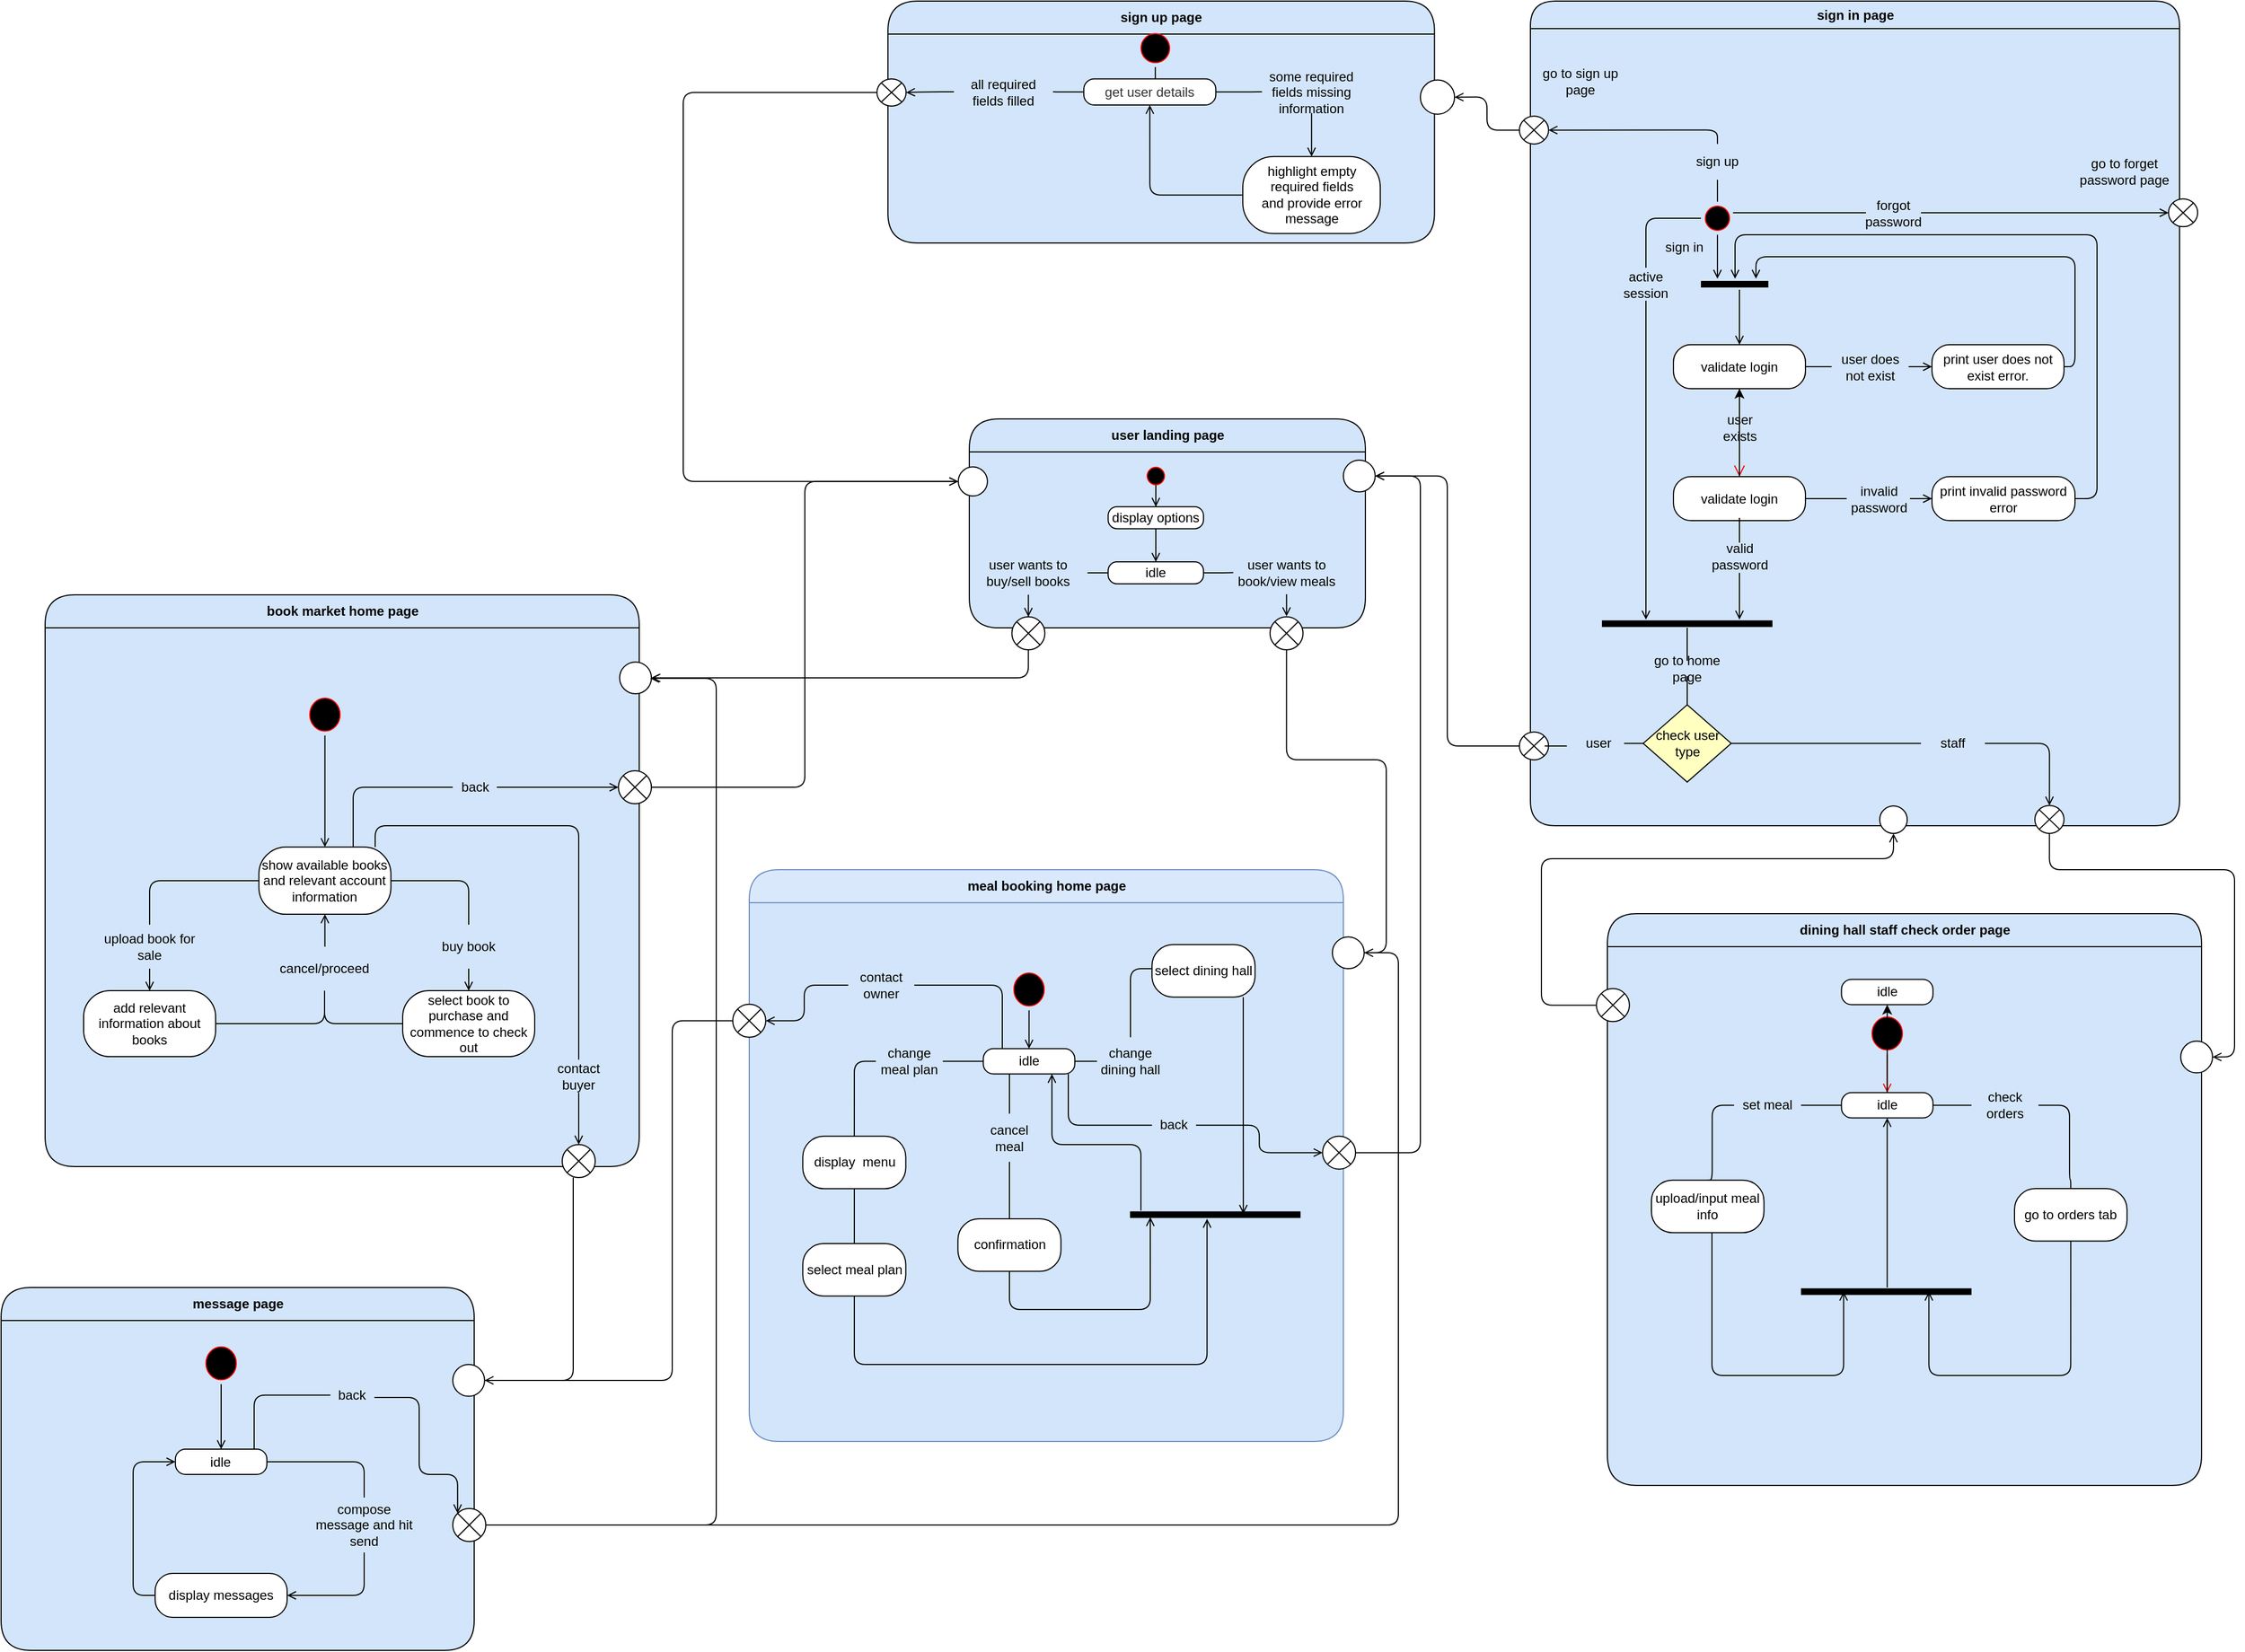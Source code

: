 <mxfile version="13.7.5" type="device"><diagram name="Page-1" id="e7e014a7-5840-1c2e-5031-d8a46d1fe8dd"><mxGraphModel dx="3546" dy="1295" grid="1" gridSize="10" guides="1" tooltips="1" connect="1" arrows="1" fold="1" page="1" pageScale="1" pageWidth="1169" pageHeight="826" background="#ffffff" math="0" shadow="0"><root><mxCell id="0"/><mxCell id="1" parent="0"/><mxCell id="c84REXL6Kti-XfnDkjd7-9" value="" style="group" parent="1" vertex="1" connectable="0"><mxGeometry x="230" y="840" width="551.09" height="581" as="geometry"/></mxCell><mxCell id="J8pDNo0ezFdoXemJRQIE-2" value="meal booking home page" style="swimlane;html=1;fontStyle=1;align=center;verticalAlign=middle;childLayout=stackLayout;horizontal=1;startSize=30;horizontalStack=0;resizeParent=0;resizeLast=1;container=1;collapsible=0;rounded=1;arcSize=30;fillColor=#dae8fc;swimlaneFillColor=#D3E5FA;dropTarget=0;strokeColor=#6c8ebf;" parent="c84REXL6Kti-XfnDkjd7-9" vertex="1"><mxGeometry width="540" height="520" as="geometry"/></mxCell><mxCell id="axWKq0WFahW45HJYcGb4-112" style="edgeStyle=orthogonalEdgeStyle;rounded=1;orthogonalLoop=1;jettySize=auto;html=1;endArrow=open;endFill=0;" parent="c84REXL6Kti-XfnDkjd7-9" source="J8pDNo0ezFdoXemJRQIE-16" target="J8pDNo0ezFdoXemJRQIE-75" edge="1"><mxGeometry relative="1" as="geometry"/></mxCell><mxCell id="J8pDNo0ezFdoXemJRQIE-16" value="" style="ellipse;html=1;shape=startState;fillColor=#000000;strokeColor=#ff0000;" parent="c84REXL6Kti-XfnDkjd7-9" vertex="1"><mxGeometry x="236.528" y="89.996" width="35.56" height="37.93" as="geometry"/></mxCell><mxCell id="axWKq0WFahW45HJYcGb4-122" style="edgeStyle=orthogonalEdgeStyle;rounded=1;orthogonalLoop=1;jettySize=auto;html=1;entryX=0.5;entryY=0;entryDx=0;entryDy=0;endArrow=none;endFill=0;" parent="c84REXL6Kti-XfnDkjd7-9" source="axWKq0WFahW45HJYcGb4-136" target="axWKq0WFahW45HJYcGb4-119" edge="1"><mxGeometry relative="1" as="geometry"><Array as="points"><mxPoint x="95.231" y="174.133"/></Array></mxGeometry></mxCell><mxCell id="3fnzjL4-5ZPV4_vIfIZv-44" style="edgeStyle=orthogonalEdgeStyle;rounded=1;orthogonalLoop=1;jettySize=auto;html=1;entryX=1;entryY=0.5;entryDx=0;entryDy=0;endArrow=none;endFill=0;" parent="c84REXL6Kti-XfnDkjd7-9" source="J8pDNo0ezFdoXemJRQIE-75" target="3fnzjL4-5ZPV4_vIfIZv-43" edge="1"><mxGeometry relative="1" as="geometry"><Array as="points"><mxPoint x="230" y="105"/></Array></mxGeometry></mxCell><mxCell id="J8pDNo0ezFdoXemJRQIE-75" value="idle" style="rounded=1;whiteSpace=wrap;html=1;arcSize=40;" parent="c84REXL6Kti-XfnDkjd7-9" vertex="1"><mxGeometry x="212.723" y="162.765" width="83.176" height="23.01" as="geometry"/></mxCell><mxCell id="J8pDNo0ezFdoXemJRQIE-231" value="" style="shape=sumEllipse;perimeter=ellipsePerimeter;whiteSpace=wrap;html=1;backgroundOutline=1;" parent="c84REXL6Kti-XfnDkjd7-9" vertex="1"><mxGeometry x="521.09" y="242.35" width="30" height="30" as="geometry"/></mxCell><mxCell id="axWKq0WFahW45HJYcGb4-119" value="display&amp;nbsp; menu" style="rounded=1;whiteSpace=wrap;html=1;arcSize=40;" parent="c84REXL6Kti-XfnDkjd7-9" vertex="1"><mxGeometry x="48.651" y="242.352" width="93.64" height="47.719" as="geometry"/></mxCell><mxCell id="axWKq0WFahW45HJYcGb4-147" style="edgeStyle=orthogonalEdgeStyle;rounded=1;orthogonalLoop=1;jettySize=auto;html=1;endArrow=open;endFill=0;" parent="c84REXL6Kti-XfnDkjd7-9" source="axWKq0WFahW45HJYcGb4-133" edge="1"><mxGeometry relative="1" as="geometry"><mxPoint x="449.08" y="313" as="targetPoint"/><Array as="points"><mxPoint x="449" y="220"/><mxPoint x="449" y="220"/></Array></mxGeometry></mxCell><mxCell id="axWKq0WFahW45HJYcGb4-133" value="select dining hall" style="rounded=1;whiteSpace=wrap;html=1;arcSize=40;" parent="c84REXL6Kti-XfnDkjd7-9" vertex="1"><mxGeometry x="366.082" y="68.152" width="93.64" height="47.719" as="geometry"/></mxCell><mxCell id="axWKq0WFahW45HJYcGb4-123" style="edgeStyle=orthogonalEdgeStyle;rounded=1;orthogonalLoop=1;jettySize=auto;html=1;endArrow=none;endFill=0;" parent="c84REXL6Kti-XfnDkjd7-9" source="axWKq0WFahW45HJYcGb4-144" edge="1"><mxGeometry relative="1" as="geometry"><mxPoint x="366.08" y="90" as="targetPoint"/><Array as="points"><mxPoint x="346" y="90"/></Array></mxGeometry></mxCell><mxCell id="axWKq0WFahW45HJYcGb4-148" style="edgeStyle=orthogonalEdgeStyle;rounded=1;orthogonalLoop=1;jettySize=auto;html=1;entryX=0.119;entryY=0.8;entryDx=0;entryDy=0;entryPerimeter=0;endArrow=open;endFill=0;" parent="c84REXL6Kti-XfnDkjd7-9" source="axWKq0WFahW45HJYcGb4-135" target="axWKq0WFahW45HJYcGb4-146" edge="1"><mxGeometry relative="1" as="geometry"><Array as="points"><mxPoint x="237" y="400"/><mxPoint x="365" y="400"/></Array></mxGeometry></mxCell><mxCell id="axWKq0WFahW45HJYcGb4-135" value="confirmation" style="rounded=1;whiteSpace=wrap;html=1;arcSize=40;" parent="c84REXL6Kti-XfnDkjd7-9" vertex="1"><mxGeometry x="189.664" y="317.501" width="93.64" height="47.719" as="geometry"/></mxCell><mxCell id="axWKq0WFahW45HJYcGb4-136" value="change meal plan" style="text;html=1;strokeColor=none;fillColor=none;align=center;verticalAlign=middle;whiteSpace=wrap;rounded=0;" parent="c84REXL6Kti-XfnDkjd7-9" vertex="1"><mxGeometry x="115.114" y="152.382" width="60.812" height="43.785" as="geometry"/></mxCell><mxCell id="axWKq0WFahW45HJYcGb4-137" style="edgeStyle=orthogonalEdgeStyle;rounded=1;orthogonalLoop=1;jettySize=auto;html=1;endArrow=none;endFill=0;entryX=1;entryY=0.5;entryDx=0;entryDy=0;" parent="c84REXL6Kti-XfnDkjd7-9" source="J8pDNo0ezFdoXemJRQIE-75" target="axWKq0WFahW45HJYcGb4-136" edge="1"><mxGeometry relative="1" as="geometry"><mxPoint x="568.53" y="855.35" as="sourcePoint"/><mxPoint x="177.904" y="174.133" as="targetPoint"/><Array as="points"/></mxGeometry></mxCell><mxCell id="axWKq0WFahW45HJYcGb4-143" style="edgeStyle=orthogonalEdgeStyle;rounded=1;orthogonalLoop=1;jettySize=auto;html=1;entryX=0.5;entryY=0;entryDx=0;entryDy=0;endArrow=none;endFill=0;" parent="c84REXL6Kti-XfnDkjd7-9" source="axWKq0WFahW45HJYcGb4-138" target="axWKq0WFahW45HJYcGb4-135" edge="1"><mxGeometry relative="1" as="geometry"/></mxCell><mxCell id="axWKq0WFahW45HJYcGb4-138" value="cancel meal" style="text;html=1;strokeColor=none;fillColor=none;align=center;verticalAlign=middle;whiteSpace=wrap;rounded=0;" parent="c84REXL6Kti-XfnDkjd7-9" vertex="1"><mxGeometry x="206.083" y="221.902" width="60.812" height="43.785" as="geometry"/></mxCell><mxCell id="axWKq0WFahW45HJYcGb4-139" style="edgeStyle=orthogonalEdgeStyle;rounded=1;orthogonalLoop=1;jettySize=auto;html=1;endArrow=none;endFill=0;entryX=0.5;entryY=0;entryDx=0;entryDy=0;" parent="c84REXL6Kti-XfnDkjd7-9" source="J8pDNo0ezFdoXemJRQIE-75" target="axWKq0WFahW45HJYcGb4-138" edge="1"><mxGeometry relative="1" as="geometry"><mxPoint x="610.115" y="971.126" as="targetPoint"/><mxPoint x="610.104" y="866.83" as="sourcePoint"/><Array as="points"><mxPoint x="236" y="222"/></Array></mxGeometry></mxCell><mxCell id="axWKq0WFahW45HJYcGb4-144" value="change dining hall" style="text;html=1;strokeColor=none;fillColor=none;align=center;verticalAlign=middle;whiteSpace=wrap;rounded=0;" parent="c84REXL6Kti-XfnDkjd7-9" vertex="1"><mxGeometry x="316.084" y="152.372" width="60.812" height="43.785" as="geometry"/></mxCell><mxCell id="axWKq0WFahW45HJYcGb4-145" style="edgeStyle=orthogonalEdgeStyle;rounded=1;orthogonalLoop=1;jettySize=auto;html=1;endArrow=none;endFill=0;entryX=0;entryY=0.5;entryDx=0;entryDy=0;" parent="c84REXL6Kti-XfnDkjd7-9" source="J8pDNo0ezFdoXemJRQIE-75" target="axWKq0WFahW45HJYcGb4-144" edge="1"><mxGeometry relative="1" as="geometry"><mxPoint x="701.232" y="800.982" as="targetPoint"/><mxPoint x="625.899" y="744.329" as="sourcePoint"/></mxGeometry></mxCell><mxCell id="axWKq0WFahW45HJYcGb4-150" style="edgeStyle=orthogonalEdgeStyle;rounded=1;orthogonalLoop=1;jettySize=auto;html=1;entryX=0.75;entryY=1;entryDx=0;entryDy=0;endArrow=open;endFill=0;" parent="c84REXL6Kti-XfnDkjd7-9" source="axWKq0WFahW45HJYcGb4-146" target="J8pDNo0ezFdoXemJRQIE-75" edge="1"><mxGeometry relative="1" as="geometry"><Array as="points"><mxPoint x="356" y="250"/><mxPoint x="275" y="250"/></Array></mxGeometry></mxCell><mxCell id="axWKq0WFahW45HJYcGb4-146" value="" style="shape=line;html=1;strokeWidth=6;" parent="c84REXL6Kti-XfnDkjd7-9" vertex="1"><mxGeometry x="346.08" y="310" width="155" height="7.5" as="geometry"/></mxCell><mxCell id="axWKq0WFahW45HJYcGb4-149" style="edgeStyle=orthogonalEdgeStyle;rounded=1;orthogonalLoop=1;jettySize=auto;html=1;endArrow=open;endFill=0;" parent="c84REXL6Kti-XfnDkjd7-9" source="axWKq0WFahW45HJYcGb4-119" target="axWKq0WFahW45HJYcGb4-146" edge="1"><mxGeometry relative="1" as="geometry"><mxPoint x="416.08" y="500" as="targetPoint"/><Array as="points"><mxPoint x="95.08" y="450"/><mxPoint x="416.08" y="450"/></Array></mxGeometry></mxCell><mxCell id="wWHt8qmo5a6tFnGmLtDV-1" value="select meal plan" style="rounded=1;whiteSpace=wrap;html=1;arcSize=40;" parent="c84REXL6Kti-XfnDkjd7-9" vertex="1"><mxGeometry x="48.651" y="340.002" width="93.64" height="47.719" as="geometry"/></mxCell><mxCell id="J8pDNo0ezFdoXemJRQIE-235" value="" style="ellipse;whiteSpace=wrap;html=1;aspect=fixed;" parent="c84REXL6Kti-XfnDkjd7-9" vertex="1"><mxGeometry x="530.0" y="61.09" width="28.91" height="28.91" as="geometry"/></mxCell><mxCell id="3fnzjL4-5ZPV4_vIfIZv-41" value="" style="shape=sumEllipse;perimeter=ellipsePerimeter;whiteSpace=wrap;html=1;backgroundOutline=1;" parent="c84REXL6Kti-XfnDkjd7-9" vertex="1"><mxGeometry x="-15" y="122.38" width="30" height="30" as="geometry"/></mxCell><mxCell id="3fnzjL4-5ZPV4_vIfIZv-42" style="edgeStyle=orthogonalEdgeStyle;rounded=1;orthogonalLoop=1;jettySize=auto;html=1;endArrow=open;endFill=0;entryX=1;entryY=0.5;entryDx=0;entryDy=0;exitX=0;exitY=0.5;exitDx=0;exitDy=0;" parent="c84REXL6Kti-XfnDkjd7-9" source="3fnzjL4-5ZPV4_vIfIZv-43" target="3fnzjL4-5ZPV4_vIfIZv-41" edge="1"><mxGeometry relative="1" as="geometry"><mxPoint x="40" y="98" as="targetPoint"/><Array as="points"><mxPoint x="50" y="105"/><mxPoint x="50" y="137"/></Array></mxGeometry></mxCell><mxCell id="3fnzjL4-5ZPV4_vIfIZv-43" value="contact owner" style="text;html=1;strokeColor=none;fillColor=none;align=center;verticalAlign=middle;whiteSpace=wrap;rounded=0;" parent="c84REXL6Kti-XfnDkjd7-9" vertex="1"><mxGeometry x="90" y="90" width="60" height="30" as="geometry"/></mxCell><mxCell id="3fnzjL4-5ZPV4_vIfIZv-66" style="edgeStyle=orthogonalEdgeStyle;rounded=1;orthogonalLoop=1;jettySize=auto;html=1;entryX=0;entryY=0.5;entryDx=0;entryDy=0;endArrow=open;endFill=0;" parent="c84REXL6Kti-XfnDkjd7-9" source="3fnzjL4-5ZPV4_vIfIZv-63" target="J8pDNo0ezFdoXemJRQIE-231" edge="1"><mxGeometry relative="1" as="geometry"/></mxCell><mxCell id="3fnzjL4-5ZPV4_vIfIZv-63" value="back" style="text;html=1;strokeColor=none;fillColor=none;align=center;verticalAlign=middle;whiteSpace=wrap;rounded=0;" parent="c84REXL6Kti-XfnDkjd7-9" vertex="1"><mxGeometry x="366.08" y="222.35" width="40" height="20" as="geometry"/></mxCell><mxCell id="3fnzjL4-5ZPV4_vIfIZv-64" style="edgeStyle=orthogonalEdgeStyle;rounded=1;orthogonalLoop=1;jettySize=auto;html=1;entryX=0;entryY=0.5;entryDx=0;entryDy=0;endArrow=none;endFill=0;" parent="c84REXL6Kti-XfnDkjd7-9" source="J8pDNo0ezFdoXemJRQIE-75" target="3fnzjL4-5ZPV4_vIfIZv-63" edge="1"><mxGeometry relative="1" as="geometry"><mxPoint x="484.353" y="1025.775" as="sourcePoint"/><mxPoint x="751.09" y="1097.35" as="targetPoint"/><Array as="points"><mxPoint x="290" y="232"/></Array></mxGeometry></mxCell><mxCell id="c84REXL6Kti-XfnDkjd7-10" value="" style="group;" parent="1" vertex="1" connectable="0"><mxGeometry x="920" y="50" width="630" height="757" as="geometry"/></mxCell><mxCell id="J8pDNo0ezFdoXemJRQIE-218" value="sign in page" style="swimlane;html=1;fontStyle=1;align=center;verticalAlign=middle;childLayout=stackLayout;horizontal=1;startSize=25;horizontalStack=0;resizeParent=0;resizeLast=1;container=1;fontColor=#000000;collapsible=0;rounded=1;arcSize=30;swimlaneFillColor=#D3E5FA;dropTarget=0;fillColor=#D3E5FA;" parent="c84REXL6Kti-XfnDkjd7-10" vertex="1"><mxGeometry x="20" width="590" height="750" as="geometry"/></mxCell><mxCell id="cNfwhekLYFBPGd0EELtA-41" value="" style="ellipse;html=1;shape=startState;fillColor=#000000;strokeColor=#ff0000;" parent="c84REXL6Kti-XfnDkjd7-10" vertex="1"><mxGeometry x="175" y="182.5" width="30" height="30" as="geometry"/></mxCell><mxCell id="cNfwhekLYFBPGd0EELtA-42" value="" style="edgeStyle=orthogonalEdgeStyle;html=1;verticalAlign=bottom;endArrow=open;endSize=6;" parent="c84REXL6Kti-XfnDkjd7-10" source="cNfwhekLYFBPGd0EELtA-41" edge="1"><mxGeometry relative="1" as="geometry"><mxPoint x="190" y="252.5" as="targetPoint"/><Array as="points"><mxPoint x="190" y="232.5"/><mxPoint x="190" y="232.5"/></Array></mxGeometry></mxCell><mxCell id="cNfwhekLYFBPGd0EELtA-50" value="&lt;span style=&quot;color: rgb(51 , 51 , 51)&quot;&gt;get user details&lt;/span&gt;" style="rounded=1;whiteSpace=wrap;html=1;arcSize=40;fontColor=#000000;fillColor=#ffffc0;strokeColor=#ff0000;" parent="c84REXL6Kti-XfnDkjd7-10" vertex="1"><mxGeometry x="150" y="312.5" width="120" height="40" as="geometry"/></mxCell><mxCell id="cNfwhekLYFBPGd0EELtA-52" value="validate login" style="rounded=1;whiteSpace=wrap;html=1;arcSize=40;" parent="c84REXL6Kti-XfnDkjd7-10" vertex="1"><mxGeometry x="150" y="432.5" width="120" height="40" as="geometry"/></mxCell><mxCell id="J8pDNo0ezFdoXemJRQIE-70" style="edgeStyle=orthogonalEdgeStyle;rounded=1;orthogonalLoop=1;jettySize=auto;html=1;startArrow=none;startFill=0;endArrow=open;endFill=0;endSize=6;" parent="c84REXL6Kti-XfnDkjd7-10" source="cNfwhekLYFBPGd0EELtA-54" edge="1"><mxGeometry relative="1" as="geometry"><mxPoint x="225" y="252.5" as="targetPoint"/><Array as="points"><mxPoint x="515" y="332.5"/><mxPoint x="515" y="232.5"/><mxPoint x="225" y="232.5"/></Array></mxGeometry></mxCell><mxCell id="cNfwhekLYFBPGd0EELtA-54" value="print user does not exist error." style="rounded=1;whiteSpace=wrap;html=1;arcSize=40;" parent="c84REXL6Kti-XfnDkjd7-10" vertex="1"><mxGeometry x="385" y="312.5" width="120" height="40" as="geometry"/></mxCell><mxCell id="cNfwhekLYFBPGd0EELtA-59" value="print invalid password error" style="rounded=1;whiteSpace=wrap;html=1;arcSize=40;" parent="c84REXL6Kti-XfnDkjd7-10" vertex="1"><mxGeometry x="385" y="432.5" width="130" height="40" as="geometry"/></mxCell><mxCell id="qxdA_kbtUOldHFDPIeFM-6" value="forgot password" style="text;html=1;strokeColor=none;fillColor=none;align=center;verticalAlign=middle;whiteSpace=wrap;rounded=0;fontColor=#000000;" parent="c84REXL6Kti-XfnDkjd7-10" vertex="1"><mxGeometry x="325" y="177.5" width="50" height="30" as="geometry"/></mxCell><mxCell id="J8pDNo0ezFdoXemJRQIE-190" style="edgeStyle=orthogonalEdgeStyle;rounded=0;orthogonalLoop=1;jettySize=auto;html=1;entryX=0;entryY=0.5;entryDx=0;entryDy=0;startArrow=none;startFill=0;endArrow=none;endFill=0;endSize=6;" parent="c84REXL6Kti-XfnDkjd7-10" source="cNfwhekLYFBPGd0EELtA-41" target="qxdA_kbtUOldHFDPIeFM-6" edge="1"><mxGeometry relative="1" as="geometry"><Array as="points"><mxPoint x="265" y="192.5"/><mxPoint x="265" y="192.5"/></Array></mxGeometry></mxCell><mxCell id="qxdA_kbtUOldHFDPIeFM-13" value="go to forget password page" style="text;html=1;strokeColor=none;fillColor=none;align=center;verticalAlign=middle;whiteSpace=wrap;rounded=0;" parent="c84REXL6Kti-XfnDkjd7-10" vertex="1"><mxGeometry x="505" y="137.5" width="110" height="35" as="geometry"/></mxCell><mxCell id="hpKaqUBEXIY6Ty9HshB4-2" value="go to sign up page" style="text;html=1;strokeColor=none;fillColor=none;align=center;verticalAlign=middle;whiteSpace=wrap;rounded=0;" parent="c84REXL6Kti-XfnDkjd7-10" vertex="1"><mxGeometry x="20" y="55" width="91.25" height="35" as="geometry"/></mxCell><mxCell id="hpKaqUBEXIY6Ty9HshB4-4" value="sign up" style="text;html=1;strokeColor=none;fillColor=none;align=center;verticalAlign=middle;whiteSpace=wrap;rounded=0;" parent="c84REXL6Kti-XfnDkjd7-10" vertex="1"><mxGeometry x="145" y="130" width="90" height="32.5" as="geometry"/></mxCell><mxCell id="J8pDNo0ezFdoXemJRQIE-188" style="edgeStyle=orthogonalEdgeStyle;rounded=0;orthogonalLoop=1;jettySize=auto;html=1;startArrow=none;startFill=0;endArrow=none;endFill=0;endSize=6;" parent="c84REXL6Kti-XfnDkjd7-10" source="cNfwhekLYFBPGd0EELtA-41" target="hpKaqUBEXIY6Ty9HshB4-4" edge="1"><mxGeometry relative="1" as="geometry"/></mxCell><mxCell id="J8pDNo0ezFdoXemJRQIE-46" value="" style="shape=line;html=1;strokeWidth=6;" parent="c84REXL6Kti-XfnDkjd7-10" vertex="1"><mxGeometry x="85" y="562.5" width="155" height="7.5" as="geometry"/></mxCell><mxCell id="J8pDNo0ezFdoXemJRQIE-67" style="edgeStyle=orthogonalEdgeStyle;rounded=0;orthogonalLoop=1;jettySize=auto;html=1;entryX=0.5;entryY=0;entryDx=0;entryDy=0;startArrow=none;startFill=0;endArrow=open;endFill=0;endSize=6;" parent="c84REXL6Kti-XfnDkjd7-10" source="J8pDNo0ezFdoXemJRQIE-59" target="cNfwhekLYFBPGd0EELtA-50" edge="1"><mxGeometry relative="1" as="geometry"><Array as="points"><mxPoint x="210" y="272.5"/><mxPoint x="210" y="272.5"/></Array></mxGeometry></mxCell><mxCell id="J8pDNo0ezFdoXemJRQIE-59" value="" style="shape=line;html=1;strokeWidth=6;rotation=0;" parent="c84REXL6Kti-XfnDkjd7-10" vertex="1"><mxGeometry x="175" y="252.5" width="61.25" height="10" as="geometry"/></mxCell><mxCell id="J8pDNo0ezFdoXemJRQIE-65" style="edgeStyle=orthogonalEdgeStyle;rounded=1;orthogonalLoop=1;jettySize=auto;html=1;startArrow=none;startFill=0;endArrow=open;endFill=0;endSize=6;" parent="c84REXL6Kti-XfnDkjd7-10" source="cNfwhekLYFBPGd0EELtA-59" target="J8pDNo0ezFdoXemJRQIE-59" edge="1"><mxGeometry relative="1" as="geometry"><mxPoint x="575" y="212.5" as="targetPoint"/><Array as="points"><mxPoint x="535" y="452.5"/><mxPoint x="535" y="212.5"/><mxPoint x="206" y="212.5"/></Array></mxGeometry></mxCell><mxCell id="J8pDNo0ezFdoXemJRQIE-180" style="edgeStyle=orthogonalEdgeStyle;rounded=0;orthogonalLoop=1;jettySize=auto;html=1;entryX=0;entryY=0.5;entryDx=0;entryDy=0;startArrow=none;startFill=0;endArrow=open;endFill=0;endSize=6;" parent="c84REXL6Kti-XfnDkjd7-10" source="cNfwhekLYFBPGd0EELtA-69" target="cNfwhekLYFBPGd0EELtA-59" edge="1"><mxGeometry relative="1" as="geometry"/></mxCell><mxCell id="cNfwhekLYFBPGd0EELtA-69" value="&lt;div&gt;invalid password&lt;/div&gt;" style="text;html=1;strokeColor=none;fillColor=none;align=center;verticalAlign=middle;whiteSpace=wrap;rounded=0;fontColor=#000000;" parent="c84REXL6Kti-XfnDkjd7-10" vertex="1"><mxGeometry x="307.5" y="437.5" width="57.5" height="30" as="geometry"/></mxCell><mxCell id="J8pDNo0ezFdoXemJRQIE-179" style="edgeStyle=orthogonalEdgeStyle;rounded=0;orthogonalLoop=1;jettySize=auto;html=1;entryX=0;entryY=0.5;entryDx=0;entryDy=0;startArrow=none;startFill=0;endArrow=none;endFill=0;endSize=6;" parent="c84REXL6Kti-XfnDkjd7-10" source="cNfwhekLYFBPGd0EELtA-52" target="cNfwhekLYFBPGd0EELtA-69" edge="1"><mxGeometry relative="1" as="geometry"/></mxCell><mxCell id="J8pDNo0ezFdoXemJRQIE-183" style="edgeStyle=orthogonalEdgeStyle;rounded=0;orthogonalLoop=1;jettySize=auto;html=1;entryX=0;entryY=0.5;entryDx=0;entryDy=0;startArrow=none;startFill=0;endArrow=open;endFill=0;endSize=6;" parent="c84REXL6Kti-XfnDkjd7-10" source="cNfwhekLYFBPGd0EELtA-67" target="cNfwhekLYFBPGd0EELtA-54" edge="1"><mxGeometry relative="1" as="geometry"/></mxCell><mxCell id="cNfwhekLYFBPGd0EELtA-67" value="user does not exist" style="text;html=1;strokeColor=none;fillColor=none;align=center;verticalAlign=middle;whiteSpace=wrap;rounded=0;fontColor=#000000;" parent="c84REXL6Kti-XfnDkjd7-10" vertex="1"><mxGeometry x="293.75" y="317.5" width="70" height="30" as="geometry"/></mxCell><mxCell id="J8pDNo0ezFdoXemJRQIE-182" style="edgeStyle=orthogonalEdgeStyle;rounded=0;orthogonalLoop=1;jettySize=auto;html=1;startArrow=none;startFill=0;endArrow=none;endFill=0;endSize=6;" parent="c84REXL6Kti-XfnDkjd7-10" source="cNfwhekLYFBPGd0EELtA-50" target="cNfwhekLYFBPGd0EELtA-67" edge="1"><mxGeometry relative="1" as="geometry"/></mxCell><mxCell id="cNfwhekLYFBPGd0EELtA-66" value="user exists" style="text;html=1;strokeColor=none;fillColor=none;align=center;verticalAlign=middle;whiteSpace=wrap;rounded=0;fontColor=#000000;" parent="c84REXL6Kti-XfnDkjd7-10" vertex="1"><mxGeometry x="187.5" y="372.5" width="45" height="30" as="geometry"/></mxCell><mxCell id="cNfwhekLYFBPGd0EELtA-51" value="" style="edgeStyle=orthogonalEdgeStyle;html=1;verticalAlign=bottom;endArrow=open;endSize=8;strokeColor=#ff0000;" parent="c84REXL6Kti-XfnDkjd7-10" source="cNfwhekLYFBPGd0EELtA-66" target="cNfwhekLYFBPGd0EELtA-52" edge="1"><mxGeometry relative="1" as="geometry"><mxPoint x="220" y="432.5" as="targetPoint"/></mxGeometry></mxCell><mxCell id="J8pDNo0ezFdoXemJRQIE-184" value="" style="edgeStyle=orthogonalEdgeStyle;html=1;verticalAlign=bottom;endArrow=none;endSize=8;strokeColor=#ff0000;endFill=0;" parent="c84REXL6Kti-XfnDkjd7-10" source="cNfwhekLYFBPGd0EELtA-50" target="cNfwhekLYFBPGd0EELtA-66" edge="1"><mxGeometry relative="1" as="geometry"><mxPoint x="210" y="432.5" as="targetPoint"/><mxPoint x="210" y="352.5" as="sourcePoint"/></mxGeometry></mxCell><mxCell id="J8pDNo0ezFdoXemJRQIE-225" style="edgeStyle=orthogonalEdgeStyle;rounded=1;orthogonalLoop=1;jettySize=auto;html=1;startArrow=none;startFill=0;endArrow=open;endFill=0;endSize=6;" parent="c84REXL6Kti-XfnDkjd7-10" source="cNfwhekLYFBPGd0EELtA-68" target="J8pDNo0ezFdoXemJRQIE-46" edge="1"><mxGeometry relative="1" as="geometry"><Array as="points"><mxPoint x="210" y="541"/><mxPoint x="210" y="541"/></Array></mxGeometry></mxCell><mxCell id="cNfwhekLYFBPGd0EELtA-68" value="valid password" style="text;html=1;strokeColor=none;fillColor=none;align=center;verticalAlign=middle;whiteSpace=wrap;rounded=0;fontColor=#000000;" parent="c84REXL6Kti-XfnDkjd7-10" vertex="1"><mxGeometry x="187.5" y="490" width="45" height="30" as="geometry"/></mxCell><mxCell id="J8pDNo0ezFdoXemJRQIE-185" style="edgeStyle=orthogonalEdgeStyle;rounded=0;orthogonalLoop=1;jettySize=auto;html=1;startArrow=none;startFill=0;endArrow=none;endFill=0;endSize=6;" parent="c84REXL6Kti-XfnDkjd7-10" source="cNfwhekLYFBPGd0EELtA-52" target="cNfwhekLYFBPGd0EELtA-68" edge="1"><mxGeometry relative="1" as="geometry"><mxPoint x="210" y="472.5" as="sourcePoint"/><mxPoint x="210" y="542.5" as="targetPoint"/><Array as="points"/></mxGeometry></mxCell><mxCell id="qxdA_kbtUOldHFDPIeFM-19" value="active session" style="text;html=1;strokeColor=none;fillColor=none;align=center;verticalAlign=middle;whiteSpace=wrap;rounded=0;" parent="c84REXL6Kti-XfnDkjd7-10" vertex="1"><mxGeometry x="100" y="242.5" width="50" height="30" as="geometry"/></mxCell><mxCell id="qxdA_kbtUOldHFDPIeFM-18" style="edgeStyle=orthogonalEdgeStyle;rounded=1;orthogonalLoop=1;jettySize=auto;html=1;endArrow=open;endFill=0;" parent="c84REXL6Kti-XfnDkjd7-10" source="qxdA_kbtUOldHFDPIeFM-19" target="J8pDNo0ezFdoXemJRQIE-46" edge="1"><mxGeometry relative="1" as="geometry"><mxPoint x="-660" y="350" as="targetPoint"/><Array as="points"><mxPoint x="125" y="420"/><mxPoint x="125" y="420"/></Array></mxGeometry></mxCell><mxCell id="J8pDNo0ezFdoXemJRQIE-186" style="edgeStyle=orthogonalEdgeStyle;rounded=1;orthogonalLoop=1;jettySize=auto;html=1;endArrow=none;endFill=0;" parent="c84REXL6Kti-XfnDkjd7-10" source="cNfwhekLYFBPGd0EELtA-41" target="qxdA_kbtUOldHFDPIeFM-19" edge="1"><mxGeometry relative="1" as="geometry"><mxPoint x="125.059" y="542.5" as="targetPoint"/><Array as="points"/><mxPoint x="180.0" y="197.559" as="sourcePoint"/></mxGeometry></mxCell><mxCell id="J8pDNo0ezFdoXemJRQIE-229" value="" style="ellipse;whiteSpace=wrap;html=1;aspect=fixed;" parent="c84REXL6Kti-XfnDkjd7-10" vertex="1"><mxGeometry x="337.5" y="732" width="25" height="25" as="geometry"/></mxCell><mxCell id="J8pDNo0ezFdoXemJRQIE-191" style="edgeStyle=orthogonalEdgeStyle;rounded=1;orthogonalLoop=1;jettySize=auto;html=1;startArrow=none;startFill=0;endArrow=open;endFill=0;endSize=6;entryX=0;entryY=0.5;entryDx=0;entryDy=0;" parent="c84REXL6Kti-XfnDkjd7-10" source="qxdA_kbtUOldHFDPIeFM-6" target="axWKq0WFahW45HJYcGb4-55" edge="1"><mxGeometry relative="1" as="geometry"><mxPoint x="590.0" y="191.875" as="targetPoint"/></mxGeometry></mxCell><mxCell id="J8pDNo0ezFdoXemJRQIE-189" style="edgeStyle=orthogonalEdgeStyle;rounded=1;orthogonalLoop=1;jettySize=auto;html=1;entryX=1;entryY=0.5;entryDx=0;entryDy=0;startArrow=none;startFill=0;endArrow=open;endFill=0;endSize=6;" parent="c84REXL6Kti-XfnDkjd7-10" source="hpKaqUBEXIY6Ty9HshB4-4" target="axWKq0WFahW45HJYcGb4-56" edge="1"><mxGeometry relative="1" as="geometry"><mxPoint x="32" y="113.5" as="targetPoint"/><Array as="points"><mxPoint x="190" y="117"/></Array></mxGeometry></mxCell><mxCell id="axWKq0WFahW45HJYcGb4-2" value="&lt;div&gt;sign in&lt;/div&gt;" style="text;html=1;strokeColor=none;fillColor=none;align=center;verticalAlign=middle;whiteSpace=wrap;rounded=0;" parent="c84REXL6Kti-XfnDkjd7-10" vertex="1"><mxGeometry x="115" y="207.5" width="90" height="32.5" as="geometry"/></mxCell><mxCell id="axWKq0WFahW45HJYcGb4-55" value="" style="shape=sumEllipse;perimeter=ellipsePerimeter;whiteSpace=wrap;html=1;backgroundOutline=1;" parent="c84REXL6Kti-XfnDkjd7-10" vertex="1"><mxGeometry x="600" y="179.82" width="26.49" height="25.35" as="geometry"/></mxCell><mxCell id="axWKq0WFahW45HJYcGb4-56" value="" style="shape=sumEllipse;perimeter=ellipsePerimeter;whiteSpace=wrap;html=1;backgroundOutline=1;" parent="c84REXL6Kti-XfnDkjd7-10" vertex="1"><mxGeometry x="10" y="104.65" width="26.49" height="25.35" as="geometry"/></mxCell><mxCell id="axWKq0WFahW45HJYcGb4-102" style="edgeStyle=orthogonalEdgeStyle;rounded=1;orthogonalLoop=1;jettySize=auto;html=1;entryX=1;entryY=0.5;entryDx=0;entryDy=0;endArrow=none;endFill=0;" parent="c84REXL6Kti-XfnDkjd7-10" source="axWKq0WFahW45HJYcGb4-93" target="J8pDNo0ezFdoXemJRQIE-44" edge="1"><mxGeometry relative="1" as="geometry"><Array as="points"/></mxGeometry></mxCell><mxCell id="axWKq0WFahW45HJYcGb4-93" value="check user type" style="rhombus;whiteSpace=wrap;html=1;fillColor=#ffffc0;" parent="c84REXL6Kti-XfnDkjd7-10" vertex="1"><mxGeometry x="122.51" y="640.0" width="80" height="70.3" as="geometry"/></mxCell><mxCell id="axWKq0WFahW45HJYcGb4-50" value="" style="shape=sumEllipse;perimeter=ellipsePerimeter;whiteSpace=wrap;html=1;backgroundOutline=1;" parent="c84REXL6Kti-XfnDkjd7-10" vertex="1"><mxGeometry x="10" y="664.78" width="26.49" height="25.35" as="geometry"/></mxCell><mxCell id="C3k-sdo6Pq_2xeS0ouHw-54" style="edgeStyle=orthogonalEdgeStyle;rounded=0;orthogonalLoop=1;jettySize=auto;html=1;entryX=1;entryY=0.5;entryDx=0;entryDy=0;endArrow=none;endFill=0;endSize=6;" parent="c84REXL6Kti-XfnDkjd7-10" source="J8pDNo0ezFdoXemJRQIE-44" target="axWKq0WFahW45HJYcGb4-50" edge="1"><mxGeometry relative="1" as="geometry"><Array as="points"><mxPoint x="33" y="677"/></Array></mxGeometry></mxCell><mxCell id="J8pDNo0ezFdoXemJRQIE-44" value="user" style="text;html=1;strokeColor=none;fillColor=none;align=center;verticalAlign=middle;whiteSpace=wrap;rounded=0;" parent="c84REXL6Kti-XfnDkjd7-10" vertex="1"><mxGeometry x="53.14" y="655.9" width="58.11" height="38.51" as="geometry"/></mxCell><mxCell id="axWKq0WFahW45HJYcGb4-114" value="staff" style="text;html=1;strokeColor=none;fillColor=none;align=center;verticalAlign=middle;whiteSpace=wrap;rounded=0;" parent="c84REXL6Kti-XfnDkjd7-10" vertex="1"><mxGeometry x="375" y="655.9" width="58.11" height="38.51" as="geometry"/></mxCell><mxCell id="axWKq0WFahW45HJYcGb4-115" style="edgeStyle=orthogonalEdgeStyle;rounded=1;orthogonalLoop=1;jettySize=auto;html=1;endArrow=none;endFill=0;" parent="c84REXL6Kti-XfnDkjd7-10" source="axWKq0WFahW45HJYcGb4-93" target="axWKq0WFahW45HJYcGb4-114" edge="1"><mxGeometry relative="1" as="geometry"><mxPoint x="460" y="662.33" as="targetPoint"/><mxPoint x="204.95" y="662.286" as="sourcePoint"/></mxGeometry></mxCell><mxCell id="axWKq0WFahW45HJYcGb4-116" value="" style="shape=sumEllipse;perimeter=ellipsePerimeter;whiteSpace=wrap;html=1;backgroundOutline=1;" parent="c84REXL6Kti-XfnDkjd7-10" vertex="1"><mxGeometry x="478.51" y="731.65" width="26.49" height="25.35" as="geometry"/></mxCell><mxCell id="axWKq0WFahW45HJYcGb4-113" style="edgeStyle=orthogonalEdgeStyle;rounded=1;orthogonalLoop=1;jettySize=auto;html=1;endArrow=open;endFill=0;entryX=0.5;entryY=0;entryDx=0;entryDy=0;" parent="c84REXL6Kti-XfnDkjd7-10" source="axWKq0WFahW45HJYcGb4-114" target="axWKq0WFahW45HJYcGb4-116" edge="1"><mxGeometry relative="1" as="geometry"><mxPoint x="460" y="662.33" as="targetPoint"/></mxGeometry></mxCell><mxCell id="C3k-sdo6Pq_2xeS0ouHw-52" style="edgeStyle=orthogonalEdgeStyle;rounded=0;orthogonalLoop=1;jettySize=auto;html=1;entryX=0.5;entryY=0;entryDx=0;entryDy=0;endArrow=none;endFill=0;endSize=6;" parent="c84REXL6Kti-XfnDkjd7-10" source="axWKq0WFahW45HJYcGb4-1" target="axWKq0WFahW45HJYcGb4-93" edge="1"><mxGeometry relative="1" as="geometry"/></mxCell><mxCell id="axWKq0WFahW45HJYcGb4-1" value="go to home page" style="text;html=1;strokeColor=none;fillColor=none;align=center;verticalAlign=middle;whiteSpace=wrap;rounded=0;" parent="c84REXL6Kti-XfnDkjd7-10" vertex="1"><mxGeometry x="116.88" y="600" width="91.25" height="14.0" as="geometry"/></mxCell><mxCell id="C3k-sdo6Pq_2xeS0ouHw-48" style="edgeStyle=orthogonalEdgeStyle;rounded=1;orthogonalLoop=1;jettySize=auto;html=1;entryX=0.5;entryY=0;entryDx=0;entryDy=0;startArrow=none;startFill=0;endArrow=none;endFill=0;endSize=6;" parent="c84REXL6Kti-XfnDkjd7-10" source="J8pDNo0ezFdoXemJRQIE-46" target="axWKq0WFahW45HJYcGb4-1" edge="1"><mxGeometry relative="1" as="geometry"><mxPoint x="1085" y="677.18" as="targetPoint"/><Array as="points"/><mxPoint x="1085" y="620" as="sourcePoint"/></mxGeometry></mxCell><mxCell id="axWKq0WFahW45HJYcGb4-20" value="" style="group" parent="1" vertex="1" connectable="0"><mxGeometry x="356.07" y="50" width="517.85" height="400" as="geometry"/></mxCell><mxCell id="axWKq0WFahW45HJYcGb4-21" value="sign up page" style="swimlane;html=1;fontStyle=1;align=center;verticalAlign=middle;childLayout=stackLayout;horizontal=1;startSize=30;horizontalStack=0;resizeParent=0;resizeLast=1;container=1;fontColor=#000000;collapsible=0;rounded=1;arcSize=30;swimlaneFillColor=#D3E5FA;dropTarget=0;fillColor=#D3E5FA;" parent="axWKq0WFahW45HJYcGb4-20" vertex="1"><mxGeometry width="496.75" height="220" as="geometry"/></mxCell><mxCell id="axWKq0WFahW45HJYcGb4-22" value="" style="ellipse;html=1;shape=startState;fillColor=#000000;strokeColor=#ff0000;" parent="axWKq0WFahW45HJYcGb4-20" vertex="1"><mxGeometry x="226.02" y="25.61" width="33.98" height="34.39" as="geometry"/></mxCell><mxCell id="axWKq0WFahW45HJYcGb4-24" style="edgeStyle=orthogonalEdgeStyle;rounded=0;orthogonalLoop=1;jettySize=auto;html=1;entryX=0.5;entryY=0;entryDx=0;entryDy=0;startArrow=none;startFill=0;endArrow=open;endFill=0;endSize=6;" parent="axWKq0WFahW45HJYcGb4-20" source="axWKq0WFahW45HJYcGb4-22" target="axWKq0WFahW45HJYcGb4-57" edge="1"><mxGeometry relative="1" as="geometry"><mxPoint x="235.96" y="38.386" as="targetPoint"/></mxGeometry></mxCell><mxCell id="axWKq0WFahW45HJYcGb4-47" value="" style="ellipse;whiteSpace=wrap;html=1;aspect=fixed;" parent="axWKq0WFahW45HJYcGb4-20" vertex="1"><mxGeometry x="483.93" y="71.79" width="31.07" height="31.07" as="geometry"/></mxCell><mxCell id="axWKq0WFahW45HJYcGb4-62" style="edgeStyle=orthogonalEdgeStyle;rounded=1;orthogonalLoop=1;jettySize=auto;html=1;endArrow=none;endFill=0;" parent="axWKq0WFahW45HJYcGb4-20" source="axWKq0WFahW45HJYcGb4-57" target="axWKq0WFahW45HJYcGb4-61" edge="1"><mxGeometry relative="1" as="geometry"/></mxCell><mxCell id="axWKq0WFahW45HJYcGb4-57" value="&lt;span style=&quot;color: rgb(51 , 51 , 51)&quot;&gt;get user details&lt;/span&gt;" style="rounded=1;whiteSpace=wrap;html=1;arcSize=40;" parent="axWKq0WFahW45HJYcGb4-20" vertex="1"><mxGeometry x="178.01" y="70.699" width="120" height="23.75" as="geometry"/></mxCell><mxCell id="axWKq0WFahW45HJYcGb4-59" value="all required fields filled" style="text;html=1;strokeColor=none;fillColor=none;align=center;verticalAlign=middle;whiteSpace=wrap;rounded=0;" parent="axWKq0WFahW45HJYcGb4-20" vertex="1"><mxGeometry x="60.0" y="67.73" width="90" height="29.688" as="geometry"/></mxCell><mxCell id="axWKq0WFahW45HJYcGb4-60" style="edgeStyle=orthogonalEdgeStyle;rounded=1;orthogonalLoop=1;jettySize=auto;html=1;endArrow=none;endFill=0;" parent="axWKq0WFahW45HJYcGb4-20" source="axWKq0WFahW45HJYcGb4-57" target="axWKq0WFahW45HJYcGb4-59" edge="1"><mxGeometry relative="1" as="geometry"><mxPoint x="100" y="77.187" as="targetPoint"/><mxPoint x="175.96" y="53.438" as="sourcePoint"/></mxGeometry></mxCell><mxCell id="axWKq0WFahW45HJYcGb4-58" style="edgeStyle=orthogonalEdgeStyle;rounded=1;orthogonalLoop=1;jettySize=auto;html=1;endArrow=open;endFill=0;entryX=1;entryY=0.5;entryDx=0;entryDy=0;" parent="axWKq0WFahW45HJYcGb4-20" source="axWKq0WFahW45HJYcGb4-59" target="axWKq0WFahW45HJYcGb4-45" edge="1"><mxGeometry relative="1" as="geometry"><mxPoint x="40" y="71.25" as="targetPoint"/><Array as="points"/></mxGeometry></mxCell><mxCell id="axWKq0WFahW45HJYcGb4-61" value="some required fields missing information" style="text;html=1;strokeColor=none;fillColor=none;align=center;verticalAlign=middle;whiteSpace=wrap;rounded=0;" parent="axWKq0WFahW45HJYcGb4-20" vertex="1"><mxGeometry x="340" y="63.31" width="90" height="38.53" as="geometry"/></mxCell><mxCell id="axWKq0WFahW45HJYcGb4-77" style="edgeStyle=orthogonalEdgeStyle;rounded=1;orthogonalLoop=1;jettySize=auto;html=1;entryX=0.5;entryY=1;entryDx=0;entryDy=0;endArrow=open;endFill=0;" parent="axWKq0WFahW45HJYcGb4-20" source="axWKq0WFahW45HJYcGb4-76" target="axWKq0WFahW45HJYcGb4-57" edge="1"><mxGeometry relative="1" as="geometry"/></mxCell><mxCell id="axWKq0WFahW45HJYcGb4-76" value="&lt;div&gt;highlight empty required fields&lt;/div&gt;&lt;div&gt;and provide error message&lt;br&gt;&lt;/div&gt;" style="rounded=1;whiteSpace=wrap;html=1;arcSize=40;" parent="axWKq0WFahW45HJYcGb4-20" vertex="1"><mxGeometry x="322.5" y="141.395" width="125" height="70.008" as="geometry"/></mxCell><mxCell id="axWKq0WFahW45HJYcGb4-63" style="edgeStyle=orthogonalEdgeStyle;rounded=1;orthogonalLoop=1;jettySize=auto;html=1;endArrow=open;endFill=0;" parent="axWKq0WFahW45HJYcGb4-20" source="axWKq0WFahW45HJYcGb4-61" target="axWKq0WFahW45HJYcGb4-76" edge="1"><mxGeometry relative="1" as="geometry"><mxPoint x="375" y="112.812" as="targetPoint"/></mxGeometry></mxCell><mxCell id="axWKq0WFahW45HJYcGb4-45" value="" style="shape=sumEllipse;perimeter=ellipsePerimeter;whiteSpace=wrap;html=1;backgroundOutline=1;" parent="axWKq0WFahW45HJYcGb4-20" vertex="1"><mxGeometry x="-10" y="70.698" width="26.49" height="24.788" as="geometry"/></mxCell><mxCell id="axWKq0WFahW45HJYcGb4-78" style="edgeStyle=orthogonalEdgeStyle;rounded=1;orthogonalLoop=1;jettySize=auto;html=1;entryX=1;entryY=0.5;entryDx=0;entryDy=0;endArrow=open;endFill=0;" parent="1" source="axWKq0WFahW45HJYcGb4-56" target="axWKq0WFahW45HJYcGb4-47" edge="1"><mxGeometry relative="1" as="geometry"/></mxCell><mxCell id="axWKq0WFahW45HJYcGb4-88" style="edgeStyle=orthogonalEdgeStyle;rounded=1;orthogonalLoop=1;jettySize=auto;html=1;entryX=0;entryY=0.5;entryDx=0;entryDy=0;endArrow=open;endFill=0;" parent="1" source="axWKq0WFahW45HJYcGb4-45" target="axWKq0WFahW45HJYcGb4-85" edge="1"><mxGeometry relative="1" as="geometry"><Array as="points"><mxPoint x="170" y="133"/><mxPoint x="170" y="487"/></Array></mxGeometry></mxCell><mxCell id="axWKq0WFahW45HJYcGb4-98" style="edgeStyle=orthogonalEdgeStyle;rounded=1;orthogonalLoop=1;jettySize=auto;html=1;entryX=1;entryY=0.5;entryDx=0;entryDy=0;endArrow=open;endFill=0;" parent="1" source="axWKq0WFahW45HJYcGb4-50" target="C3k-sdo6Pq_2xeS0ouHw-130" edge="1"><mxGeometry relative="1" as="geometry"/></mxCell><mxCell id="axWKq0WFahW45HJYcGb4-151" value="" style="group" parent="1" vertex="1" connectable="0"><mxGeometry x="1010" y="880" width="540" height="581" as="geometry"/></mxCell><mxCell id="axWKq0WFahW45HJYcGb4-152" value="dining hall staff check order page" style="swimlane;html=1;fontStyle=1;align=center;verticalAlign=middle;childLayout=stackLayout;horizontal=1;startSize=30;horizontalStack=0;resizeParent=0;resizeLast=1;container=1;fontColor=#000000;collapsible=0;rounded=1;arcSize=30;swimlaneFillColor=#D3E5FA;dropTarget=0;fillColor=#D3E5FA;" parent="axWKq0WFahW45HJYcGb4-151" vertex="1"><mxGeometry width="540" height="520" as="geometry"/></mxCell><mxCell id="axWKq0WFahW45HJYcGb4-153" style="edgeStyle=orthogonalEdgeStyle;rounded=1;orthogonalLoop=1;jettySize=auto;html=1;endArrow=open;endFill=0;strokeColor=#FF0000;" parent="axWKq0WFahW45HJYcGb4-151" source="axWKq0WFahW45HJYcGb4-154" target="axWKq0WFahW45HJYcGb4-156" edge="1"><mxGeometry relative="1" as="geometry"/></mxCell><mxCell id="axWKq0WFahW45HJYcGb4-154" value="" style="ellipse;html=1;shape=startState;fillColor=#000000;strokeColor=#ff0000;" parent="axWKq0WFahW45HJYcGb4-151" vertex="1"><mxGeometry x="236.528" y="89.996" width="35.56" height="37.93" as="geometry"/></mxCell><mxCell id="axWKq0WFahW45HJYcGb4-155" style="edgeStyle=orthogonalEdgeStyle;rounded=1;orthogonalLoop=1;jettySize=auto;html=1;entryX=0.5;entryY=0;entryDx=0;entryDy=0;endArrow=none;endFill=0;" parent="axWKq0WFahW45HJYcGb4-151" source="axWKq0WFahW45HJYcGb4-165" target="axWKq0WFahW45HJYcGb4-159" edge="1"><mxGeometry relative="1" as="geometry"><Array as="points"><mxPoint x="95.231" y="174.133"/></Array></mxGeometry></mxCell><mxCell id="axWKq0WFahW45HJYcGb4-156" value="idle" style="rounded=1;whiteSpace=wrap;html=1;arcSize=40;" parent="axWKq0WFahW45HJYcGb4-151" vertex="1"><mxGeometry x="212.723" y="162.765" width="83.176" height="23.01" as="geometry"/></mxCell><mxCell id="axWKq0WFahW45HJYcGb4-157" value="" style="shape=sumEllipse;perimeter=ellipsePerimeter;whiteSpace=wrap;html=1;backgroundOutline=1;" parent="axWKq0WFahW45HJYcGb4-151" vertex="1"><mxGeometry x="-10" y="68.15" width="30" height="30" as="geometry"/></mxCell><mxCell id="axWKq0WFahW45HJYcGb4-158" value="" style="ellipse;whiteSpace=wrap;html=1;aspect=fixed;" parent="axWKq0WFahW45HJYcGb4-151" vertex="1"><mxGeometry x="521.09" y="115.87" width="28.91" height="28.91" as="geometry"/></mxCell><mxCell id="axWKq0WFahW45HJYcGb4-159" value="upload/input meal info" style="rounded=1;whiteSpace=wrap;html=1;arcSize=40;" parent="axWKq0WFahW45HJYcGb4-151" vertex="1"><mxGeometry x="40" y="242.35" width="102.29" height="47.72" as="geometry"/></mxCell><mxCell id="axWKq0WFahW45HJYcGb4-160" style="edgeStyle=orthogonalEdgeStyle;rounded=1;orthogonalLoop=1;jettySize=auto;html=1;endArrow=open;endFill=0;exitX=0.5;exitY=1;exitDx=0;exitDy=0;entryX=0.75;entryY=0.5;entryDx=0;entryDy=0;entryPerimeter=0;" parent="axWKq0WFahW45HJYcGb4-151" source="axWKq0WFahW45HJYcGb4-179" target="axWKq0WFahW45HJYcGb4-173" edge="1"><mxGeometry relative="1" as="geometry"><mxPoint x="292" y="360" as="targetPoint"/><Array as="points"><mxPoint x="421" y="420"/><mxPoint x="292" y="420"/></Array><mxPoint x="390" y="280" as="sourcePoint"/></mxGeometry></mxCell><mxCell id="axWKq0WFahW45HJYcGb4-162" style="edgeStyle=orthogonalEdgeStyle;rounded=1;orthogonalLoop=1;jettySize=auto;html=1;endArrow=none;endFill=0;entryX=0.5;entryY=0;entryDx=0;entryDy=0;" parent="axWKq0WFahW45HJYcGb4-151" source="axWKq0WFahW45HJYcGb4-170" target="axWKq0WFahW45HJYcGb4-179" edge="1"><mxGeometry relative="1" as="geometry"><mxPoint x="420" y="220" as="targetPoint"/><Array as="points"><mxPoint x="420" y="174"/><mxPoint x="420" y="242"/></Array></mxGeometry></mxCell><mxCell id="axWKq0WFahW45HJYcGb4-165" value="set meal" style="text;html=1;strokeColor=none;fillColor=none;align=center;verticalAlign=middle;whiteSpace=wrap;rounded=0;" parent="axWKq0WFahW45HJYcGb4-151" vertex="1"><mxGeometry x="115.114" y="152.382" width="60.812" height="43.785" as="geometry"/></mxCell><mxCell id="axWKq0WFahW45HJYcGb4-166" style="edgeStyle=orthogonalEdgeStyle;rounded=1;orthogonalLoop=1;jettySize=auto;html=1;endArrow=none;endFill=0;entryX=1;entryY=0.5;entryDx=0;entryDy=0;" parent="axWKq0WFahW45HJYcGb4-151" source="axWKq0WFahW45HJYcGb4-156" target="axWKq0WFahW45HJYcGb4-165" edge="1"><mxGeometry relative="1" as="geometry"><mxPoint x="568.53" y="855.35" as="sourcePoint"/><mxPoint x="177.904" y="174.133" as="targetPoint"/><Array as="points"/></mxGeometry></mxCell><mxCell id="axWKq0WFahW45HJYcGb4-170" value="check orders" style="text;html=1;strokeColor=none;fillColor=none;align=center;verticalAlign=middle;whiteSpace=wrap;rounded=0;" parent="axWKq0WFahW45HJYcGb4-151" vertex="1"><mxGeometry x="330.934" y="152.382" width="60.812" height="43.785" as="geometry"/></mxCell><mxCell id="axWKq0WFahW45HJYcGb4-171" style="edgeStyle=orthogonalEdgeStyle;rounded=1;orthogonalLoop=1;jettySize=auto;html=1;endArrow=none;endFill=0;entryX=0;entryY=0.5;entryDx=0;entryDy=0;" parent="axWKq0WFahW45HJYcGb4-151" source="axWKq0WFahW45HJYcGb4-156" target="axWKq0WFahW45HJYcGb4-170" edge="1"><mxGeometry relative="1" as="geometry"><mxPoint x="701.232" y="800.982" as="targetPoint"/><mxPoint x="625.899" y="744.329" as="sourcePoint"/></mxGeometry></mxCell><mxCell id="axWKq0WFahW45HJYcGb4-172" style="edgeStyle=orthogonalEdgeStyle;rounded=1;orthogonalLoop=1;jettySize=auto;html=1;endArrow=open;endFill=0;entryX=0.5;entryY=1;entryDx=0;entryDy=0;" parent="axWKq0WFahW45HJYcGb4-151" source="axWKq0WFahW45HJYcGb4-173" target="axWKq0WFahW45HJYcGb4-156" edge="1"><mxGeometry relative="1" as="geometry"><Array as="points"><mxPoint x="253" y="186"/></Array><mxPoint x="253" y="250" as="targetPoint"/></mxGeometry></mxCell><mxCell id="axWKq0WFahW45HJYcGb4-173" value="" style="shape=line;html=1;strokeWidth=6;" parent="axWKq0WFahW45HJYcGb4-151" vertex="1"><mxGeometry x="175.93" y="340" width="155" height="7.5" as="geometry"/></mxCell><mxCell id="axWKq0WFahW45HJYcGb4-174" style="edgeStyle=orthogonalEdgeStyle;rounded=1;orthogonalLoop=1;jettySize=auto;html=1;endArrow=open;endFill=0;entryX=0.25;entryY=0.5;entryDx=0;entryDy=0;entryPerimeter=0;" parent="axWKq0WFahW45HJYcGb4-151" source="axWKq0WFahW45HJYcGb4-159" target="axWKq0WFahW45HJYcGb4-173" edge="1"><mxGeometry relative="1" as="geometry"><mxPoint x="416.08" y="500" as="targetPoint"/><Array as="points"><mxPoint x="95" y="420"/><mxPoint x="215" y="420"/></Array></mxGeometry></mxCell><mxCell id="axWKq0WFahW45HJYcGb4-179" value="go to orders tab" style="rounded=1;whiteSpace=wrap;html=1;arcSize=40;" parent="axWKq0WFahW45HJYcGb4-151" vertex="1"><mxGeometry x="370" y="250.0" width="102.29" height="47.72" as="geometry"/></mxCell><mxCell id="axWKq0WFahW45HJYcGb4-175" style="edgeStyle=orthogonalEdgeStyle;rounded=1;orthogonalLoop=1;jettySize=auto;html=1;entryX=1;entryY=0.5;entryDx=0;entryDy=0;endArrow=open;endFill=0;" parent="1" source="axWKq0WFahW45HJYcGb4-116" target="axWKq0WFahW45HJYcGb4-158" edge="1"><mxGeometry relative="1" as="geometry"><Array as="points"><mxPoint x="1412" y="840"/><mxPoint x="1580" y="840"/><mxPoint x="1580" y="1010"/></Array></mxGeometry></mxCell><mxCell id="axWKq0WFahW45HJYcGb4-178" style="edgeStyle=orthogonalEdgeStyle;rounded=1;orthogonalLoop=1;jettySize=auto;html=1;entryX=0.5;entryY=1;entryDx=0;entryDy=0;endArrow=open;endFill=0;" parent="1" source="axWKq0WFahW45HJYcGb4-157" target="J8pDNo0ezFdoXemJRQIE-229" edge="1"><mxGeometry relative="1" as="geometry"><Array as="points"><mxPoint x="950" y="963"/><mxPoint x="950" y="830"/><mxPoint x="1270" y="830"/></Array></mxGeometry></mxCell><mxCell id="C3k-sdo6Pq_2xeS0ouHw-116" value="" style="group" parent="1" vertex="1" connectable="0"><mxGeometry x="430" y="430" width="378.91" height="300" as="geometry"/></mxCell><mxCell id="C3k-sdo6Pq_2xeS0ouHw-117" value="user landing page" style="swimlane;html=1;fontStyle=1;align=center;verticalAlign=middle;childLayout=stackLayout;horizontal=1;startSize=30;horizontalStack=0;resizeParent=0;resizeLast=1;container=1;fontColor=#000000;collapsible=0;rounded=1;arcSize=30;swimlaneFillColor=#D3E5FA;dropTarget=0;fillColor=#D3E5FA;" parent="C3k-sdo6Pq_2xeS0ouHw-116" vertex="1"><mxGeometry width="360" height="190" as="geometry"/></mxCell><mxCell id="C3k-sdo6Pq_2xeS0ouHw-118" style="edgeStyle=orthogonalEdgeStyle;rounded=0;orthogonalLoop=1;jettySize=auto;html=1;endArrow=open;endFill=0;endSize=6;" parent="C3k-sdo6Pq_2xeS0ouHw-116" source="C3k-sdo6Pq_2xeS0ouHw-119" target="C3k-sdo6Pq_2xeS0ouHw-121" edge="1"><mxGeometry relative="1" as="geometry"/></mxCell><mxCell id="C3k-sdo6Pq_2xeS0ouHw-119" value="" style="ellipse;html=1;shape=startState;fillColor=#000000;strokeColor=#ff0000;" parent="C3k-sdo6Pq_2xeS0ouHw-116" vertex="1"><mxGeometry x="157.69" y="40" width="23.71" height="23.85" as="geometry"/></mxCell><mxCell id="C3k-sdo6Pq_2xeS0ouHw-133" style="edgeStyle=orthogonalEdgeStyle;rounded=1;orthogonalLoop=1;jettySize=auto;html=1;exitX=0.5;exitY=1;exitDx=0;exitDy=0;entryX=0.5;entryY=0;entryDx=0;entryDy=0;endArrow=open;endFill=0;endSize=6;" parent="C3k-sdo6Pq_2xeS0ouHw-116" source="C3k-sdo6Pq_2xeS0ouHw-121" target="C3k-sdo6Pq_2xeS0ouHw-132" edge="1"><mxGeometry relative="1" as="geometry"/></mxCell><mxCell id="C3k-sdo6Pq_2xeS0ouHw-121" value="display options" style="rounded=1;whiteSpace=wrap;html=1;arcSize=40;fontColor=#000000;fillColor=#FFFFFF;" parent="C3k-sdo6Pq_2xeS0ouHw-116" vertex="1"><mxGeometry x="126.207" y="79.862" width="86.667" height="19.966" as="geometry"/></mxCell><mxCell id="C3k-sdo6Pq_2xeS0ouHw-127" style="edgeStyle=orthogonalEdgeStyle;rounded=0;orthogonalLoop=1;jettySize=auto;html=1;entryX=0.5;entryY=0;entryDx=0;entryDy=0;endArrow=open;endFill=0;endSize=6;" parent="C3k-sdo6Pq_2xeS0ouHw-116" source="C3k-sdo6Pq_2xeS0ouHw-122" target="C3k-sdo6Pq_2xeS0ouHw-111" edge="1"><mxGeometry relative="1" as="geometry"/></mxCell><mxCell id="C3k-sdo6Pq_2xeS0ouHw-122" value="user wants to buy/sell books" style="text;html=1;strokeColor=none;fillColor=none;align=center;verticalAlign=middle;whiteSpace=wrap;rounded=0;" parent="C3k-sdo6Pq_2xeS0ouHw-116" vertex="1"><mxGeometry y="120.11" width="107.41" height="39.76" as="geometry"/></mxCell><mxCell id="C3k-sdo6Pq_2xeS0ouHw-128" style="edgeStyle=orthogonalEdgeStyle;rounded=0;orthogonalLoop=1;jettySize=auto;html=1;entryX=0.5;entryY=0;entryDx=0;entryDy=0;endArrow=open;endFill=0;endSize=6;" parent="C3k-sdo6Pq_2xeS0ouHw-116" source="C3k-sdo6Pq_2xeS0ouHw-124" target="C3k-sdo6Pq_2xeS0ouHw-125" edge="1"><mxGeometry relative="1" as="geometry"/></mxCell><mxCell id="C3k-sdo6Pq_2xeS0ouHw-124" value="user wants to book/view meals" style="text;html=1;strokeColor=none;fillColor=none;align=center;verticalAlign=middle;whiteSpace=wrap;rounded=0;" parent="C3k-sdo6Pq_2xeS0ouHw-116" vertex="1"><mxGeometry x="239.99" y="120.11" width="96.67" height="39.39" as="geometry"/></mxCell><mxCell id="C3k-sdo6Pq_2xeS0ouHw-125" value="" style="shape=sumEllipse;perimeter=ellipsePerimeter;whiteSpace=wrap;html=1;backgroundOutline=1;fillColor=#FFFFFF;" parent="C3k-sdo6Pq_2xeS0ouHw-116" vertex="1"><mxGeometry x="273.33" y="180" width="30" height="30" as="geometry"/></mxCell><mxCell id="C3k-sdo6Pq_2xeS0ouHw-111" value="" style="shape=sumEllipse;perimeter=ellipsePerimeter;whiteSpace=wrap;html=1;backgroundOutline=1;fillColor=#FFFFFF;" parent="C3k-sdo6Pq_2xeS0ouHw-116" vertex="1"><mxGeometry x="38.7" y="180" width="30" height="30" as="geometry"/></mxCell><mxCell id="C3k-sdo6Pq_2xeS0ouHw-130" value="" style="ellipse;whiteSpace=wrap;html=1;aspect=fixed;fillColor=#FFFFFF;" parent="C3k-sdo6Pq_2xeS0ouHw-116" vertex="1"><mxGeometry x="340" y="37.47" width="28.91" height="28.91" as="geometry"/></mxCell><mxCell id="axWKq0WFahW45HJYcGb4-85" value="" style="ellipse;whiteSpace=wrap;html=1;aspect=fixed;fillColor=#FFFFFF;" parent="C3k-sdo6Pq_2xeS0ouHw-116" vertex="1"><mxGeometry x="-10.0" y="43.66" width="26.49" height="26.49" as="geometry"/></mxCell><mxCell id="C3k-sdo6Pq_2xeS0ouHw-134" style="edgeStyle=orthogonalEdgeStyle;rounded=1;orthogonalLoop=1;jettySize=auto;html=1;endArrow=none;endFill=0;endSize=6;" parent="C3k-sdo6Pq_2xeS0ouHw-116" source="C3k-sdo6Pq_2xeS0ouHw-132" target="C3k-sdo6Pq_2xeS0ouHw-122" edge="1"><mxGeometry relative="1" as="geometry"/></mxCell><mxCell id="C3k-sdo6Pq_2xeS0ouHw-135" style="edgeStyle=orthogonalEdgeStyle;rounded=1;orthogonalLoop=1;jettySize=auto;html=1;endArrow=none;endFill=0;endSize=6;" parent="C3k-sdo6Pq_2xeS0ouHw-116" source="C3k-sdo6Pq_2xeS0ouHw-132" target="C3k-sdo6Pq_2xeS0ouHw-124" edge="1"><mxGeometry relative="1" as="geometry"/></mxCell><mxCell id="C3k-sdo6Pq_2xeS0ouHw-132" value="idle" style="rounded=1;whiteSpace=wrap;html=1;arcSize=40;fontColor=#000000;fillColor=#FFFFFF;" parent="C3k-sdo6Pq_2xeS0ouHw-116" vertex="1"><mxGeometry x="126.207" y="130.002" width="86.667" height="19.966" as="geometry"/></mxCell><mxCell id="C3k-sdo6Pq_2xeS0ouHw-136" style="edgeStyle=orthogonalEdgeStyle;rounded=1;orthogonalLoop=1;jettySize=auto;html=1;entryX=1;entryY=0.5;entryDx=0;entryDy=0;endArrow=none;endFill=0;endSize=6;" parent="1" source="C3k-sdo6Pq_2xeS0ouHw-125" target="J8pDNo0ezFdoXemJRQIE-235" edge="1"><mxGeometry relative="1" as="geometry"><Array as="points"><mxPoint x="718" y="740"/><mxPoint x="809" y="740"/><mxPoint x="809" y="916"/></Array></mxGeometry></mxCell><mxCell id="C3k-sdo6Pq_2xeS0ouHw-137" value="" style="group" parent="1" vertex="1" connectable="0"><mxGeometry x="-410" y="590" width="551.09" height="581" as="geometry"/></mxCell><mxCell id="C3k-sdo6Pq_2xeS0ouHw-138" value="book market home page" style="swimlane;html=1;fontStyle=1;align=center;verticalAlign=middle;childLayout=stackLayout;horizontal=1;startSize=30;horizontalStack=0;resizeParent=0;resizeLast=1;container=1;fontColor=#000000;collapsible=0;rounded=1;arcSize=30;swimlaneFillColor=#D3E5FA;dropTarget=0;fillColor=#D3E5FA;" parent="C3k-sdo6Pq_2xeS0ouHw-137" vertex="1"><mxGeometry width="540" height="520" as="geometry"/></mxCell><mxCell id="C3k-sdo6Pq_2xeS0ouHw-140" value="" style="ellipse;html=1;shape=startState;fillColor=#000000;strokeColor=#ff0000;" parent="C3k-sdo6Pq_2xeS0ouHw-137" vertex="1"><mxGeometry x="236.528" y="89.996" width="35.56" height="37.93" as="geometry"/></mxCell><mxCell id="C3k-sdo6Pq_2xeS0ouHw-143" value="" style="shape=sumEllipse;perimeter=ellipsePerimeter;whiteSpace=wrap;html=1;backgroundOutline=1;fillColor=#FFFFFF;" parent="C3k-sdo6Pq_2xeS0ouHw-137" vertex="1"><mxGeometry x="521.09" y="160.0" width="30" height="30" as="geometry"/></mxCell><mxCell id="C3k-sdo6Pq_2xeS0ouHw-161" value="" style="ellipse;whiteSpace=wrap;html=1;aspect=fixed;fillColor=#FFFFFF;" parent="C3k-sdo6Pq_2xeS0ouHw-137" vertex="1"><mxGeometry x="522.18" y="61.09" width="28.91" height="28.91" as="geometry"/></mxCell><mxCell id="C3k-sdo6Pq_2xeS0ouHw-171" style="edgeStyle=orthogonalEdgeStyle;rounded=1;orthogonalLoop=1;jettySize=auto;html=1;entryX=0.5;entryY=0;entryDx=0;entryDy=0;endArrow=open;endFill=0;endSize=6;" parent="C3k-sdo6Pq_2xeS0ouHw-137" source="C3k-sdo6Pq_2xeS0ouHw-168" target="C3k-sdo6Pq_2xeS0ouHw-169" edge="1"><mxGeometry relative="1" as="geometry"/></mxCell><mxCell id="C3k-sdo6Pq_2xeS0ouHw-168" value="upload book for sale" style="text;html=1;strokeColor=none;fillColor=none;align=center;verticalAlign=middle;whiteSpace=wrap;rounded=0;" parent="C3k-sdo6Pq_2xeS0ouHw-137" vertex="1"><mxGeometry x="50" y="300" width="90" height="40" as="geometry"/></mxCell><mxCell id="C3k-sdo6Pq_2xeS0ouHw-178" style="edgeStyle=orthogonalEdgeStyle;rounded=1;orthogonalLoop=1;jettySize=auto;html=1;endArrow=none;endFill=0;endSize=6;" parent="C3k-sdo6Pq_2xeS0ouHw-137" source="C3k-sdo6Pq_2xeS0ouHw-169" target="C3k-sdo6Pq_2xeS0ouHw-177" edge="1"><mxGeometry relative="1" as="geometry"><Array as="points"><mxPoint x="254" y="390"/></Array></mxGeometry></mxCell><mxCell id="C3k-sdo6Pq_2xeS0ouHw-169" value="add relevant information about books" style="whiteSpace=wrap;html=1;rounded=1;arcSize=40;fillColor=#FFFFFF;" parent="C3k-sdo6Pq_2xeS0ouHw-137" vertex="1"><mxGeometry x="35.001" y="360.0" width="120" height="60" as="geometry"/></mxCell><mxCell id="C3k-sdo6Pq_2xeS0ouHw-179" style="edgeStyle=orthogonalEdgeStyle;rounded=1;orthogonalLoop=1;jettySize=auto;html=1;endArrow=none;endFill=0;endSize=6;" parent="C3k-sdo6Pq_2xeS0ouHw-137" source="C3k-sdo6Pq_2xeS0ouHw-172" target="C3k-sdo6Pq_2xeS0ouHw-177" edge="1"><mxGeometry relative="1" as="geometry"><Array as="points"><mxPoint x="254" y="390"/></Array></mxGeometry></mxCell><mxCell id="C3k-sdo6Pq_2xeS0ouHw-172" value="select book to purchase and commence to check out" style="whiteSpace=wrap;html=1;rounded=1;arcSize=40;fillColor=#FFFFFF;" parent="C3k-sdo6Pq_2xeS0ouHw-137" vertex="1"><mxGeometry x="325.001" y="360.0" width="120" height="60" as="geometry"/></mxCell><mxCell id="C3k-sdo6Pq_2xeS0ouHw-177" value="cancel/proceed" style="text;html=1;strokeColor=none;fillColor=none;align=center;verticalAlign=middle;whiteSpace=wrap;rounded=0;" parent="C3k-sdo6Pq_2xeS0ouHw-137" vertex="1"><mxGeometry x="209.31" y="320" width="90" height="40" as="geometry"/></mxCell><mxCell id="3fnzjL4-5ZPV4_vIfIZv-55" style="edgeStyle=orthogonalEdgeStyle;rounded=1;orthogonalLoop=1;jettySize=auto;html=1;entryX=0;entryY=0.5;entryDx=0;entryDy=0;endArrow=open;endFill=0;" parent="C3k-sdo6Pq_2xeS0ouHw-137" source="3fnzjL4-5ZPV4_vIfIZv-56" target="C3k-sdo6Pq_2xeS0ouHw-143" edge="1"><mxGeometry relative="1" as="geometry"><Array as="points"/></mxGeometry></mxCell><mxCell id="C3k-sdo6Pq_2xeS0ouHw-163" value="show available books and relevant account information" style="rounded=1;whiteSpace=wrap;html=1;arcSize=40;fontColor=#000000;fillColor=#FFFFFF;" parent="C3k-sdo6Pq_2xeS0ouHw-137" vertex="1"><mxGeometry x="194.31" y="229.43" width="120" height="61.13" as="geometry"/></mxCell><mxCell id="C3k-sdo6Pq_2xeS0ouHw-164" value="" style="edgeStyle=orthogonalEdgeStyle;rounded=1;orthogonalLoop=1;jettySize=auto;html=1;endArrow=open;endFill=0;endSize=6;" parent="C3k-sdo6Pq_2xeS0ouHw-137" source="C3k-sdo6Pq_2xeS0ouHw-140" target="C3k-sdo6Pq_2xeS0ouHw-163" edge="1"><mxGeometry relative="1" as="geometry"><mxPoint x="254.353" y="210.0" as="sourcePoint"/></mxGeometry></mxCell><mxCell id="C3k-sdo6Pq_2xeS0ouHw-166" style="edgeStyle=orthogonalEdgeStyle;rounded=1;orthogonalLoop=1;jettySize=auto;html=1;endArrow=none;endFill=0;endSize=6;" parent="C3k-sdo6Pq_2xeS0ouHw-137" source="C3k-sdo6Pq_2xeS0ouHw-163" target="C3k-sdo6Pq_2xeS0ouHw-168" edge="1"><mxGeometry relative="1" as="geometry"><mxPoint x="120" y="350" as="targetPoint"/></mxGeometry></mxCell><mxCell id="C3k-sdo6Pq_2xeS0ouHw-180" style="edgeStyle=orthogonalEdgeStyle;rounded=1;orthogonalLoop=1;jettySize=auto;html=1;entryX=0.5;entryY=1;entryDx=0;entryDy=0;endArrow=open;endFill=0;endSize=6;" parent="C3k-sdo6Pq_2xeS0ouHw-137" source="C3k-sdo6Pq_2xeS0ouHw-177" target="C3k-sdo6Pq_2xeS0ouHw-163" edge="1"><mxGeometry relative="1" as="geometry"/></mxCell><mxCell id="3fnzjL4-5ZPV4_vIfIZv-4" value="contact buyer" style="text;html=1;strokeColor=none;fillColor=none;align=center;verticalAlign=middle;whiteSpace=wrap;rounded=0;" parent="C3k-sdo6Pq_2xeS0ouHw-137" vertex="1"><mxGeometry x="455" y="422.76" width="60" height="30" as="geometry"/></mxCell><mxCell id="3fnzjL4-5ZPV4_vIfIZv-6" style="edgeStyle=orthogonalEdgeStyle;rounded=1;orthogonalLoop=1;jettySize=auto;html=1;entryX=0.5;entryY=0;entryDx=0;entryDy=0;endArrow=none;endFill=0;" parent="C3k-sdo6Pq_2xeS0ouHw-137" source="C3k-sdo6Pq_2xeS0ouHw-163" target="3fnzjL4-5ZPV4_vIfIZv-4" edge="1"><mxGeometry relative="1" as="geometry"><mxPoint x="-200.0" y="819.43" as="sourcePoint"/><mxPoint x="75" y="1090" as="targetPoint"/><Array as="points"><mxPoint x="300" y="210"/><mxPoint x="485" y="210"/></Array></mxGeometry></mxCell><mxCell id="3fnzjL4-5ZPV4_vIfIZv-2" value="" style="shape=sumEllipse;perimeter=ellipsePerimeter;whiteSpace=wrap;html=1;backgroundOutline=1;fillColor=#FFFFFF;" parent="C3k-sdo6Pq_2xeS0ouHw-137" vertex="1"><mxGeometry x="470" y="500" width="30" height="30" as="geometry"/></mxCell><mxCell id="3fnzjL4-5ZPV4_vIfIZv-7" style="edgeStyle=orthogonalEdgeStyle;rounded=1;orthogonalLoop=1;jettySize=auto;html=1;entryX=0.5;entryY=0;entryDx=0;entryDy=0;endArrow=open;endFill=0;" parent="C3k-sdo6Pq_2xeS0ouHw-137" source="3fnzjL4-5ZPV4_vIfIZv-4" target="3fnzjL4-5ZPV4_vIfIZv-2" edge="1"><mxGeometry relative="1" as="geometry"/></mxCell><mxCell id="3fnzjL4-5ZPV4_vIfIZv-56" value="back" style="text;html=1;strokeColor=none;fillColor=none;align=center;verticalAlign=middle;whiteSpace=wrap;rounded=0;" parent="C3k-sdo6Pq_2xeS0ouHw-137" vertex="1"><mxGeometry x="370.54" y="165" width="40" height="20" as="geometry"/></mxCell><mxCell id="3fnzjL4-5ZPV4_vIfIZv-57" style="edgeStyle=orthogonalEdgeStyle;rounded=1;orthogonalLoop=1;jettySize=auto;html=1;entryX=0;entryY=0.5;entryDx=0;entryDy=0;endArrow=none;endFill=0;" parent="C3k-sdo6Pq_2xeS0ouHw-137" source="C3k-sdo6Pq_2xeS0ouHw-163" target="3fnzjL4-5ZPV4_vIfIZv-56" edge="1"><mxGeometry relative="1" as="geometry"><mxPoint x="-130" y="819.43" as="sourcePoint"/><mxPoint x="111.09" y="765.0" as="targetPoint"/><Array as="points"><mxPoint x="280" y="175"/></Array></mxGeometry></mxCell><mxCell id="C3k-sdo6Pq_2xeS0ouHw-167" style="edgeStyle=orthogonalEdgeStyle;rounded=1;orthogonalLoop=1;jettySize=auto;html=1;endArrow=open;endFill=0;endSize=6;" parent="1" source="C3k-sdo6Pq_2xeS0ouHw-173" target="C3k-sdo6Pq_2xeS0ouHw-172" edge="1"><mxGeometry relative="1" as="geometry"><mxPoint x="-20" y="940.0" as="targetPoint"/></mxGeometry></mxCell><mxCell id="C3k-sdo6Pq_2xeS0ouHw-165" style="edgeStyle=orthogonalEdgeStyle;rounded=1;orthogonalLoop=1;jettySize=auto;html=1;entryX=1;entryY=0.5;entryDx=0;entryDy=0;endArrow=open;endFill=0;endSize=6;" parent="1" source="C3k-sdo6Pq_2xeS0ouHw-111" target="C3k-sdo6Pq_2xeS0ouHw-161" edge="1"><mxGeometry relative="1" as="geometry"><Array as="points"><mxPoint x="484" y="666"/></Array></mxGeometry></mxCell><mxCell id="C3k-sdo6Pq_2xeS0ouHw-173" value="buy book" style="text;html=1;strokeColor=none;fillColor=none;align=center;verticalAlign=middle;whiteSpace=wrap;rounded=0;" parent="1" vertex="1"><mxGeometry x="-70" y="890" width="90" height="40" as="geometry"/></mxCell><mxCell id="C3k-sdo6Pq_2xeS0ouHw-174" style="edgeStyle=orthogonalEdgeStyle;rounded=1;orthogonalLoop=1;jettySize=auto;html=1;endArrow=none;endFill=0;endSize=6;" parent="1" source="C3k-sdo6Pq_2xeS0ouHw-163" target="C3k-sdo6Pq_2xeS0ouHw-173" edge="1"><mxGeometry relative="1" as="geometry"><mxPoint x="-20.706" y="950.0" as="targetPoint"/><mxPoint x="-114.101" y="867.294" as="sourcePoint"/></mxGeometry></mxCell><mxCell id="3fnzjL4-5ZPV4_vIfIZv-8" value="message page" style="swimlane;html=1;fontStyle=1;align=center;verticalAlign=middle;childLayout=stackLayout;horizontal=1;startSize=30;horizontalStack=0;resizeParent=0;resizeLast=1;container=1;fontColor=#000000;collapsible=0;rounded=1;arcSize=30;swimlaneFillColor=#D3E5FA;dropTarget=0;fillColor=#D3E5FA;" parent="1" vertex="1"><mxGeometry x="-450" y="1220" width="430" height="330" as="geometry"/></mxCell><mxCell id="3fnzjL4-5ZPV4_vIfIZv-11" style="edgeStyle=orthogonalEdgeStyle;rounded=1;orthogonalLoop=1;jettySize=auto;html=1;endArrow=open;endFill=0;entryX=1;entryY=0.5;entryDx=0;entryDy=0;" parent="1" target="3fnzjL4-5ZPV4_vIfIZv-10" edge="1"><mxGeometry relative="1" as="geometry"><mxPoint x="70.0" y="1120" as="sourcePoint"/><mxPoint y="1305" as="targetPoint"/><Array as="points"><mxPoint x="70" y="1304"/></Array></mxGeometry></mxCell><mxCell id="3fnzjL4-5ZPV4_vIfIZv-10" value="" style="ellipse;whiteSpace=wrap;html=1;aspect=fixed;" parent="1" vertex="1"><mxGeometry x="-39.46" y="1290" width="28.91" height="28.91" as="geometry"/></mxCell><mxCell id="3fnzjL4-5ZPV4_vIfIZv-13" style="edgeStyle=orthogonalEdgeStyle;rounded=1;orthogonalLoop=1;jettySize=auto;html=1;endArrow=none;endFill=0;entryX=0.5;entryY=0;entryDx=0;entryDy=0;" parent="1" source="3fnzjL4-5ZPV4_vIfIZv-38" target="3fnzjL4-5ZPV4_vIfIZv-14" edge="1"><mxGeometry relative="1" as="geometry"><mxPoint x="-202.222" y="1370" as="targetPoint"/><Array as="points"><mxPoint x="-120" y="1379"/></Array></mxGeometry></mxCell><mxCell id="3fnzjL4-5ZPV4_vIfIZv-12" value="" style="ellipse;html=1;shape=startState;fillColor=#000000;strokeColor=#ff0000;" parent="1" vertex="1"><mxGeometry x="-267.782" y="1269.996" width="35.56" height="37.93" as="geometry"/></mxCell><mxCell id="3fnzjL4-5ZPV4_vIfIZv-18" style="edgeStyle=orthogonalEdgeStyle;rounded=1;orthogonalLoop=1;jettySize=auto;html=1;endArrow=open;endFill=0;entryX=1;entryY=0.5;entryDx=0;entryDy=0;" parent="1" source="3fnzjL4-5ZPV4_vIfIZv-14" target="3fnzjL4-5ZPV4_vIfIZv-17" edge="1"><mxGeometry relative="1" as="geometry"><Array as="points"><mxPoint x="-120" y="1500"/></Array></mxGeometry></mxCell><mxCell id="3fnzjL4-5ZPV4_vIfIZv-14" value="compose message and hit send" style="text;html=1;strokeColor=none;fillColor=none;align=center;verticalAlign=middle;whiteSpace=wrap;rounded=0;" parent="1" vertex="1"><mxGeometry x="-170" y="1411" width="100" height="50" as="geometry"/></mxCell><mxCell id="3fnzjL4-5ZPV4_vIfIZv-40" style="edgeStyle=orthogonalEdgeStyle;rounded=1;orthogonalLoop=1;jettySize=auto;html=1;entryX=0;entryY=0.5;entryDx=0;entryDy=0;endArrow=open;endFill=0;" parent="1" source="3fnzjL4-5ZPV4_vIfIZv-17" target="3fnzjL4-5ZPV4_vIfIZv-38" edge="1"><mxGeometry relative="1" as="geometry"><Array as="points"><mxPoint x="-330" y="1500"/><mxPoint x="-330" y="1379"/></Array></mxGeometry></mxCell><mxCell id="3fnzjL4-5ZPV4_vIfIZv-17" value="display messages" style="rounded=1;whiteSpace=wrap;html=1;arcSize=40;" parent="1" vertex="1"><mxGeometry x="-310" y="1480" width="120" height="40" as="geometry"/></mxCell><mxCell id="3fnzjL4-5ZPV4_vIfIZv-48" style="edgeStyle=orthogonalEdgeStyle;rounded=1;orthogonalLoop=1;jettySize=auto;html=1;entryX=0;entryY=0;entryDx=0;entryDy=0;endArrow=open;endFill=0;" parent="1" source="3fnzjL4-5ZPV4_vIfIZv-53" target="3fnzjL4-5ZPV4_vIfIZv-47" edge="1"><mxGeometry relative="1" as="geometry"><Array as="points"><mxPoint x="-70" y="1320"/><mxPoint x="-70" y="1390"/><mxPoint x="-35" y="1390"/></Array></mxGeometry></mxCell><mxCell id="3fnzjL4-5ZPV4_vIfIZv-38" value="idle" style="rounded=1;whiteSpace=wrap;html=1;arcSize=40;" parent="1" vertex="1"><mxGeometry x="-291.587" y="1366.995" width="83.176" height="23.01" as="geometry"/></mxCell><mxCell id="3fnzjL4-5ZPV4_vIfIZv-39" style="edgeStyle=orthogonalEdgeStyle;rounded=1;orthogonalLoop=1;jettySize=auto;html=1;endArrow=open;endFill=0;" parent="1" source="3fnzjL4-5ZPV4_vIfIZv-12" target="3fnzjL4-5ZPV4_vIfIZv-38" edge="1"><mxGeometry relative="1" as="geometry"><mxPoint x="-202.167" y="1345" as="targetPoint"/><mxPoint x="-202.222" y="1318.906" as="sourcePoint"/></mxGeometry></mxCell><mxCell id="3fnzjL4-5ZPV4_vIfIZv-45" style="edgeStyle=orthogonalEdgeStyle;rounded=1;orthogonalLoop=1;jettySize=auto;html=1;entryX=1;entryY=0.5;entryDx=0;entryDy=0;endArrow=none;endFill=0;" parent="1" source="3fnzjL4-5ZPV4_vIfIZv-41" target="3fnzjL4-5ZPV4_vIfIZv-10" edge="1"><mxGeometry relative="1" as="geometry"><Array as="points"><mxPoint x="160" y="977"/><mxPoint x="160" y="1304"/></Array></mxGeometry></mxCell><mxCell id="3fnzjL4-5ZPV4_vIfIZv-49" style="edgeStyle=orthogonalEdgeStyle;rounded=1;orthogonalLoop=1;jettySize=auto;html=1;entryX=1;entryY=0.5;entryDx=0;entryDy=0;endArrow=open;endFill=0;" parent="1" source="3fnzjL4-5ZPV4_vIfIZv-47" target="J8pDNo0ezFdoXemJRQIE-235" edge="1"><mxGeometry relative="1" as="geometry"><Array as="points"><mxPoint x="820" y="1436"/><mxPoint x="820" y="916"/></Array></mxGeometry></mxCell><mxCell id="3fnzjL4-5ZPV4_vIfIZv-52" style="edgeStyle=orthogonalEdgeStyle;rounded=1;orthogonalLoop=1;jettySize=auto;html=1;endArrow=open;endFill=0;" parent="1" source="3fnzjL4-5ZPV4_vIfIZv-47" edge="1"><mxGeometry relative="1" as="geometry"><mxPoint x="140" y="666" as="targetPoint"/><Array as="points"><mxPoint x="200" y="1436"/><mxPoint x="200" y="666"/></Array></mxGeometry></mxCell><mxCell id="3fnzjL4-5ZPV4_vIfIZv-47" value="" style="shape=sumEllipse;perimeter=ellipsePerimeter;whiteSpace=wrap;html=1;backgroundOutline=1;" parent="1" vertex="1"><mxGeometry x="-39.46" y="1421" width="30" height="30" as="geometry"/></mxCell><mxCell id="3fnzjL4-5ZPV4_vIfIZv-53" value="back" style="text;html=1;strokeColor=none;fillColor=none;align=center;verticalAlign=middle;whiteSpace=wrap;rounded=0;" parent="1" vertex="1"><mxGeometry x="-150.69" y="1307.93" width="40" height="20" as="geometry"/></mxCell><mxCell id="3fnzjL4-5ZPV4_vIfIZv-54" style="edgeStyle=orthogonalEdgeStyle;rounded=1;orthogonalLoop=1;jettySize=auto;html=1;entryX=0;entryY=0.5;entryDx=0;entryDy=0;endArrow=none;endFill=0;" parent="1" source="3fnzjL4-5ZPV4_vIfIZv-38" target="3fnzjL4-5ZPV4_vIfIZv-53" edge="1"><mxGeometry relative="1" as="geometry"><mxPoint x="-220" y="1366.995" as="sourcePoint"/><mxPoint x="-35.067" y="1425.393" as="targetPoint"/><Array as="points"><mxPoint x="-220" y="1318"/></Array></mxGeometry></mxCell><mxCell id="3fnzjL4-5ZPV4_vIfIZv-59" style="edgeStyle=orthogonalEdgeStyle;rounded=1;orthogonalLoop=1;jettySize=auto;html=1;entryX=0;entryY=0.5;entryDx=0;entryDy=0;endArrow=open;endFill=0;" parent="1" source="C3k-sdo6Pq_2xeS0ouHw-143" target="axWKq0WFahW45HJYcGb4-85" edge="1"><mxGeometry relative="1" as="geometry"/></mxCell><mxCell id="3fnzjL4-5ZPV4_vIfIZv-61" style="edgeStyle=orthogonalEdgeStyle;rounded=1;orthogonalLoop=1;jettySize=auto;html=1;entryX=1;entryY=0.5;entryDx=0;entryDy=0;endArrow=open;endFill=0;" parent="1" source="J8pDNo0ezFdoXemJRQIE-231" target="C3k-sdo6Pq_2xeS0ouHw-130" edge="1"><mxGeometry relative="1" as="geometry"><Array as="points"><mxPoint x="840" y="1097"/><mxPoint x="840" y="482"/></Array></mxGeometry></mxCell><mxCell id="K4nTdEGqv-iUE8YkmDql-1" value="validate login" style="rounded=1;whiteSpace=wrap;html=1;arcSize=40;" vertex="1" parent="1"><mxGeometry x="1070" y="362.5" width="120" height="40" as="geometry"/></mxCell><mxCell id="K4nTdEGqv-iUE8YkmDql-2" value="" style="edgeStyle=orthogonalEdgeStyle;rounded=0;orthogonalLoop=1;jettySize=auto;html=1;strokeColor=#000000;" edge="1" parent="1" source="cNfwhekLYFBPGd0EELtA-52" target="K4nTdEGqv-iUE8YkmDql-1"><mxGeometry relative="1" as="geometry"/></mxCell><mxCell id="K4nTdEGqv-iUE8YkmDql-3" value="idle" style="rounded=1;whiteSpace=wrap;html=1;arcSize=40;" vertex="1" parent="1"><mxGeometry x="1222.723" y="939.755" width="83.176" height="23.01" as="geometry"/></mxCell><mxCell id="K4nTdEGqv-iUE8YkmDql-4" value="" style="edgeStyle=orthogonalEdgeStyle;rounded=0;orthogonalLoop=1;jettySize=auto;html=1;strokeColor=#000000;" edge="1" parent="1" source="axWKq0WFahW45HJYcGb4-156" target="K4nTdEGqv-iUE8YkmDql-3"><mxGeometry relative="1" as="geometry"/></mxCell></root></mxGraphModel></diagram></mxfile>